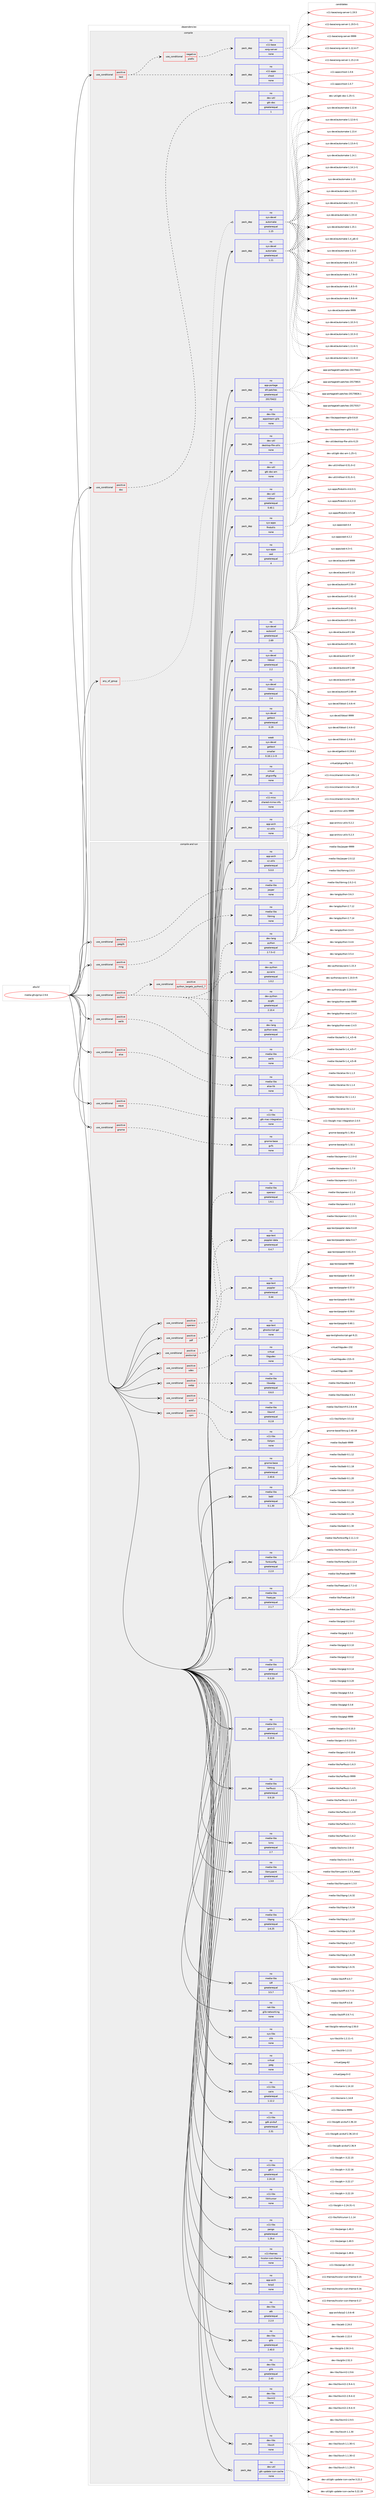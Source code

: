 digraph prolog {

# *************
# Graph options
# *************

newrank=true;
concentrate=true;
compound=true;
graph [rankdir=LR,fontname=Helvetica,fontsize=10,ranksep=1.5];#, ranksep=2.5, nodesep=0.2];
edge  [arrowhead=vee];
node  [fontname=Helvetica,fontsize=10];

# **********
# The ebuild
# **********

subgraph cluster_leftcol {
color=gray;
rank=same;
label=<<i>ebuild</i>>;
id [label="media-gfx/gimp-2.9.6", color=red, width=4, href="../media-gfx/gimp-2.9.6.svg"];
}

# ****************
# The dependencies
# ****************

subgraph cluster_midcol {
color=gray;
label=<<i>dependencies</i>>;
subgraph cluster_compile {
fillcolor="#eeeeee";
style=filled;
label=<<i>compile</i>>;
subgraph any5262 {
dependency353343 [label=<<TABLE BORDER="0" CELLBORDER="1" CELLSPACING="0" CELLPADDING="4"><TR><TD CELLPADDING="10">any_of_group</TD></TR></TABLE>>, shape=none, color=red];subgraph pack260542 {
dependency353344 [label=<<TABLE BORDER="0" CELLBORDER="1" CELLSPACING="0" CELLPADDING="4" WIDTH="220"><TR><TD ROWSPAN="6" CELLPADDING="30">pack_dep</TD></TR><TR><TD WIDTH="110">no</TD></TR><TR><TD>sys-devel</TD></TR><TR><TD>automake</TD></TR><TR><TD>greaterequal</TD></TR><TR><TD>1.15</TD></TR></TABLE>>, shape=none, color=blue];
}
dependency353343:e -> dependency353344:w [weight=20,style="dotted",arrowhead="oinv"];
}
id:e -> dependency353343:w [weight=20,style="solid",arrowhead="vee"];
subgraph cond87434 {
dependency353345 [label=<<TABLE BORDER="0" CELLBORDER="1" CELLSPACING="0" CELLPADDING="4"><TR><TD ROWSPAN="3" CELLPADDING="10">use_conditional</TD></TR><TR><TD>positive</TD></TR><TR><TD>doc</TD></TR></TABLE>>, shape=none, color=red];
subgraph pack260543 {
dependency353346 [label=<<TABLE BORDER="0" CELLBORDER="1" CELLSPACING="0" CELLPADDING="4" WIDTH="220"><TR><TD ROWSPAN="6" CELLPADDING="30">pack_dep</TD></TR><TR><TD WIDTH="110">no</TD></TR><TR><TD>dev-util</TD></TR><TR><TD>gtk-doc</TD></TR><TR><TD>greaterequal</TD></TR><TR><TD>1</TD></TR></TABLE>>, shape=none, color=blue];
}
dependency353345:e -> dependency353346:w [weight=20,style="dashed",arrowhead="vee"];
}
id:e -> dependency353345:w [weight=20,style="solid",arrowhead="vee"];
subgraph cond87435 {
dependency353347 [label=<<TABLE BORDER="0" CELLBORDER="1" CELLSPACING="0" CELLPADDING="4"><TR><TD ROWSPAN="3" CELLPADDING="10">use_conditional</TD></TR><TR><TD>positive</TD></TR><TR><TD>test</TD></TR></TABLE>>, shape=none, color=red];
subgraph cond87436 {
dependency353348 [label=<<TABLE BORDER="0" CELLBORDER="1" CELLSPACING="0" CELLPADDING="4"><TR><TD ROWSPAN="3" CELLPADDING="10">use_conditional</TD></TR><TR><TD>negative</TD></TR><TR><TD>prefix</TD></TR></TABLE>>, shape=none, color=red];
subgraph pack260544 {
dependency353349 [label=<<TABLE BORDER="0" CELLBORDER="1" CELLSPACING="0" CELLPADDING="4" WIDTH="220"><TR><TD ROWSPAN="6" CELLPADDING="30">pack_dep</TD></TR><TR><TD WIDTH="110">no</TD></TR><TR><TD>x11-base</TD></TR><TR><TD>xorg-server</TD></TR><TR><TD>none</TD></TR><TR><TD></TD></TR></TABLE>>, shape=none, color=blue];
}
dependency353348:e -> dependency353349:w [weight=20,style="dashed",arrowhead="vee"];
}
dependency353347:e -> dependency353348:w [weight=20,style="dashed",arrowhead="vee"];
subgraph pack260545 {
dependency353350 [label=<<TABLE BORDER="0" CELLBORDER="1" CELLSPACING="0" CELLPADDING="4" WIDTH="220"><TR><TD ROWSPAN="6" CELLPADDING="30">pack_dep</TD></TR><TR><TD WIDTH="110">no</TD></TR><TR><TD>x11-apps</TD></TR><TR><TD>xhost</TD></TR><TR><TD>none</TD></TR><TR><TD></TD></TR></TABLE>>, shape=none, color=blue];
}
dependency353347:e -> dependency353350:w [weight=20,style="dashed",arrowhead="vee"];
}
id:e -> dependency353347:w [weight=20,style="solid",arrowhead="vee"];
subgraph pack260546 {
dependency353351 [label=<<TABLE BORDER="0" CELLBORDER="1" CELLSPACING="0" CELLPADDING="4" WIDTH="220"><TR><TD ROWSPAN="6" CELLPADDING="30">pack_dep</TD></TR><TR><TD WIDTH="110">no</TD></TR><TR><TD>app-arch</TD></TR><TR><TD>xz-utils</TD></TR><TR><TD>none</TD></TR><TR><TD></TD></TR></TABLE>>, shape=none, color=blue];
}
id:e -> dependency353351:w [weight=20,style="solid",arrowhead="vee"];
subgraph pack260547 {
dependency353352 [label=<<TABLE BORDER="0" CELLBORDER="1" CELLSPACING="0" CELLPADDING="4" WIDTH="220"><TR><TD ROWSPAN="6" CELLPADDING="30">pack_dep</TD></TR><TR><TD WIDTH="110">no</TD></TR><TR><TD>app-portage</TD></TR><TR><TD>elt-patches</TD></TR><TR><TD>greaterequal</TD></TR><TR><TD>20170422</TD></TR></TABLE>>, shape=none, color=blue];
}
id:e -> dependency353352:w [weight=20,style="solid",arrowhead="vee"];
subgraph pack260548 {
dependency353353 [label=<<TABLE BORDER="0" CELLBORDER="1" CELLSPACING="0" CELLPADDING="4" WIDTH="220"><TR><TD ROWSPAN="6" CELLPADDING="30">pack_dep</TD></TR><TR><TD WIDTH="110">no</TD></TR><TR><TD>dev-libs</TD></TR><TR><TD>appstream-glib</TD></TR><TR><TD>none</TD></TR><TR><TD></TD></TR></TABLE>>, shape=none, color=blue];
}
id:e -> dependency353353:w [weight=20,style="solid",arrowhead="vee"];
subgraph pack260549 {
dependency353354 [label=<<TABLE BORDER="0" CELLBORDER="1" CELLSPACING="0" CELLPADDING="4" WIDTH="220"><TR><TD ROWSPAN="6" CELLPADDING="30">pack_dep</TD></TR><TR><TD WIDTH="110">no</TD></TR><TR><TD>dev-util</TD></TR><TR><TD>desktop-file-utils</TD></TR><TR><TD>none</TD></TR><TR><TD></TD></TR></TABLE>>, shape=none, color=blue];
}
id:e -> dependency353354:w [weight=20,style="solid",arrowhead="vee"];
subgraph pack260550 {
dependency353355 [label=<<TABLE BORDER="0" CELLBORDER="1" CELLSPACING="0" CELLPADDING="4" WIDTH="220"><TR><TD ROWSPAN="6" CELLPADDING="30">pack_dep</TD></TR><TR><TD WIDTH="110">no</TD></TR><TR><TD>dev-util</TD></TR><TR><TD>gtk-doc-am</TD></TR><TR><TD>none</TD></TR><TR><TD></TD></TR></TABLE>>, shape=none, color=blue];
}
id:e -> dependency353355:w [weight=20,style="solid",arrowhead="vee"];
subgraph pack260551 {
dependency353356 [label=<<TABLE BORDER="0" CELLBORDER="1" CELLSPACING="0" CELLPADDING="4" WIDTH="220"><TR><TD ROWSPAN="6" CELLPADDING="30">pack_dep</TD></TR><TR><TD WIDTH="110">no</TD></TR><TR><TD>dev-util</TD></TR><TR><TD>intltool</TD></TR><TR><TD>greaterequal</TD></TR><TR><TD>0.40.1</TD></TR></TABLE>>, shape=none, color=blue];
}
id:e -> dependency353356:w [weight=20,style="solid",arrowhead="vee"];
subgraph pack260552 {
dependency353357 [label=<<TABLE BORDER="0" CELLBORDER="1" CELLSPACING="0" CELLPADDING="4" WIDTH="220"><TR><TD ROWSPAN="6" CELLPADDING="30">pack_dep</TD></TR><TR><TD WIDTH="110">no</TD></TR><TR><TD>sys-apps</TD></TR><TR><TD>findutils</TD></TR><TR><TD>none</TD></TR><TR><TD></TD></TR></TABLE>>, shape=none, color=blue];
}
id:e -> dependency353357:w [weight=20,style="solid",arrowhead="vee"];
subgraph pack260553 {
dependency353358 [label=<<TABLE BORDER="0" CELLBORDER="1" CELLSPACING="0" CELLPADDING="4" WIDTH="220"><TR><TD ROWSPAN="6" CELLPADDING="30">pack_dep</TD></TR><TR><TD WIDTH="110">no</TD></TR><TR><TD>sys-apps</TD></TR><TR><TD>sed</TD></TR><TR><TD>greaterequal</TD></TR><TR><TD>4</TD></TR></TABLE>>, shape=none, color=blue];
}
id:e -> dependency353358:w [weight=20,style="solid",arrowhead="vee"];
subgraph pack260554 {
dependency353359 [label=<<TABLE BORDER="0" CELLBORDER="1" CELLSPACING="0" CELLPADDING="4" WIDTH="220"><TR><TD ROWSPAN="6" CELLPADDING="30">pack_dep</TD></TR><TR><TD WIDTH="110">no</TD></TR><TR><TD>sys-devel</TD></TR><TR><TD>autoconf</TD></TR><TR><TD>greaterequal</TD></TR><TR><TD>2.69</TD></TR></TABLE>>, shape=none, color=blue];
}
id:e -> dependency353359:w [weight=20,style="solid",arrowhead="vee"];
subgraph pack260555 {
dependency353360 [label=<<TABLE BORDER="0" CELLBORDER="1" CELLSPACING="0" CELLPADDING="4" WIDTH="220"><TR><TD ROWSPAN="6" CELLPADDING="30">pack_dep</TD></TR><TR><TD WIDTH="110">no</TD></TR><TR><TD>sys-devel</TD></TR><TR><TD>automake</TD></TR><TR><TD>greaterequal</TD></TR><TR><TD>1.11</TD></TR></TABLE>>, shape=none, color=blue];
}
id:e -> dependency353360:w [weight=20,style="solid",arrowhead="vee"];
subgraph pack260556 {
dependency353361 [label=<<TABLE BORDER="0" CELLBORDER="1" CELLSPACING="0" CELLPADDING="4" WIDTH="220"><TR><TD ROWSPAN="6" CELLPADDING="30">pack_dep</TD></TR><TR><TD WIDTH="110">no</TD></TR><TR><TD>sys-devel</TD></TR><TR><TD>gettext</TD></TR><TR><TD>greaterequal</TD></TR><TR><TD>0.19</TD></TR></TABLE>>, shape=none, color=blue];
}
id:e -> dependency353361:w [weight=20,style="solid",arrowhead="vee"];
subgraph pack260557 {
dependency353362 [label=<<TABLE BORDER="0" CELLBORDER="1" CELLSPACING="0" CELLPADDING="4" WIDTH="220"><TR><TD ROWSPAN="6" CELLPADDING="30">pack_dep</TD></TR><TR><TD WIDTH="110">no</TD></TR><TR><TD>sys-devel</TD></TR><TR><TD>libtool</TD></TR><TR><TD>greaterequal</TD></TR><TR><TD>2.2</TD></TR></TABLE>>, shape=none, color=blue];
}
id:e -> dependency353362:w [weight=20,style="solid",arrowhead="vee"];
subgraph pack260558 {
dependency353363 [label=<<TABLE BORDER="0" CELLBORDER="1" CELLSPACING="0" CELLPADDING="4" WIDTH="220"><TR><TD ROWSPAN="6" CELLPADDING="30">pack_dep</TD></TR><TR><TD WIDTH="110">no</TD></TR><TR><TD>sys-devel</TD></TR><TR><TD>libtool</TD></TR><TR><TD>greaterequal</TD></TR><TR><TD>2.4</TD></TR></TABLE>>, shape=none, color=blue];
}
id:e -> dependency353363:w [weight=20,style="solid",arrowhead="vee"];
subgraph pack260559 {
dependency353364 [label=<<TABLE BORDER="0" CELLBORDER="1" CELLSPACING="0" CELLPADDING="4" WIDTH="220"><TR><TD ROWSPAN="6" CELLPADDING="30">pack_dep</TD></TR><TR><TD WIDTH="110">no</TD></TR><TR><TD>virtual</TD></TR><TR><TD>pkgconfig</TD></TR><TR><TD>none</TD></TR><TR><TD></TD></TR></TABLE>>, shape=none, color=blue];
}
id:e -> dependency353364:w [weight=20,style="solid",arrowhead="vee"];
subgraph pack260560 {
dependency353365 [label=<<TABLE BORDER="0" CELLBORDER="1" CELLSPACING="0" CELLPADDING="4" WIDTH="220"><TR><TD ROWSPAN="6" CELLPADDING="30">pack_dep</TD></TR><TR><TD WIDTH="110">no</TD></TR><TR><TD>x11-misc</TD></TR><TR><TD>shared-mime-info</TD></TR><TR><TD>none</TD></TR><TR><TD></TD></TR></TABLE>>, shape=none, color=blue];
}
id:e -> dependency353365:w [weight=20,style="solid",arrowhead="vee"];
subgraph pack260561 {
dependency353366 [label=<<TABLE BORDER="0" CELLBORDER="1" CELLSPACING="0" CELLPADDING="4" WIDTH="220"><TR><TD ROWSPAN="6" CELLPADDING="30">pack_dep</TD></TR><TR><TD WIDTH="110">weak</TD></TR><TR><TD>sys-devel</TD></TR><TR><TD>gettext</TD></TR><TR><TD>smaller</TD></TR><TR><TD>0.18.1.1-r3</TD></TR></TABLE>>, shape=none, color=blue];
}
id:e -> dependency353366:w [weight=20,style="solid",arrowhead="vee"];
}
subgraph cluster_compileandrun {
fillcolor="#eeeeee";
style=filled;
label=<<i>compile and run</i>>;
subgraph cond87437 {
dependency353367 [label=<<TABLE BORDER="0" CELLBORDER="1" CELLSPACING="0" CELLPADDING="4"><TR><TD ROWSPAN="3" CELLPADDING="10">use_conditional</TD></TR><TR><TD>positive</TD></TR><TR><TD>aalib</TD></TR></TABLE>>, shape=none, color=red];
subgraph pack260562 {
dependency353368 [label=<<TABLE BORDER="0" CELLBORDER="1" CELLSPACING="0" CELLPADDING="4" WIDTH="220"><TR><TD ROWSPAN="6" CELLPADDING="30">pack_dep</TD></TR><TR><TD WIDTH="110">no</TD></TR><TR><TD>media-libs</TD></TR><TR><TD>aalib</TD></TR><TR><TD>none</TD></TR><TR><TD></TD></TR></TABLE>>, shape=none, color=blue];
}
dependency353367:e -> dependency353368:w [weight=20,style="dashed",arrowhead="vee"];
}
id:e -> dependency353367:w [weight=20,style="solid",arrowhead="odotvee"];
subgraph cond87438 {
dependency353369 [label=<<TABLE BORDER="0" CELLBORDER="1" CELLSPACING="0" CELLPADDING="4"><TR><TD ROWSPAN="3" CELLPADDING="10">use_conditional</TD></TR><TR><TD>positive</TD></TR><TR><TD>alsa</TD></TR></TABLE>>, shape=none, color=red];
subgraph pack260563 {
dependency353370 [label=<<TABLE BORDER="0" CELLBORDER="1" CELLSPACING="0" CELLPADDING="4" WIDTH="220"><TR><TD ROWSPAN="6" CELLPADDING="30">pack_dep</TD></TR><TR><TD WIDTH="110">no</TD></TR><TR><TD>media-libs</TD></TR><TR><TD>alsa-lib</TD></TR><TR><TD>none</TD></TR><TR><TD></TD></TR></TABLE>>, shape=none, color=blue];
}
dependency353369:e -> dependency353370:w [weight=20,style="dashed",arrowhead="vee"];
}
id:e -> dependency353369:w [weight=20,style="solid",arrowhead="odotvee"];
subgraph cond87439 {
dependency353371 [label=<<TABLE BORDER="0" CELLBORDER="1" CELLSPACING="0" CELLPADDING="4"><TR><TD ROWSPAN="3" CELLPADDING="10">use_conditional</TD></TR><TR><TD>positive</TD></TR><TR><TD>aqua</TD></TR></TABLE>>, shape=none, color=red];
subgraph pack260564 {
dependency353372 [label=<<TABLE BORDER="0" CELLBORDER="1" CELLSPACING="0" CELLPADDING="4" WIDTH="220"><TR><TD ROWSPAN="6" CELLPADDING="30">pack_dep</TD></TR><TR><TD WIDTH="110">no</TD></TR><TR><TD>x11-libs</TD></TR><TR><TD>gtk-mac-integration</TD></TR><TR><TD>none</TD></TR><TR><TD></TD></TR></TABLE>>, shape=none, color=blue];
}
dependency353371:e -> dependency353372:w [weight=20,style="dashed",arrowhead="vee"];
}
id:e -> dependency353371:w [weight=20,style="solid",arrowhead="odotvee"];
subgraph cond87440 {
dependency353373 [label=<<TABLE BORDER="0" CELLBORDER="1" CELLSPACING="0" CELLPADDING="4"><TR><TD ROWSPAN="3" CELLPADDING="10">use_conditional</TD></TR><TR><TD>positive</TD></TR><TR><TD>gnome</TD></TR></TABLE>>, shape=none, color=red];
subgraph pack260565 {
dependency353374 [label=<<TABLE BORDER="0" CELLBORDER="1" CELLSPACING="0" CELLPADDING="4" WIDTH="220"><TR><TD ROWSPAN="6" CELLPADDING="30">pack_dep</TD></TR><TR><TD WIDTH="110">no</TD></TR><TR><TD>gnome-base</TD></TR><TR><TD>gvfs</TD></TR><TR><TD>none</TD></TR><TR><TD></TD></TR></TABLE>>, shape=none, color=blue];
}
dependency353373:e -> dependency353374:w [weight=20,style="dashed",arrowhead="vee"];
}
id:e -> dependency353373:w [weight=20,style="solid",arrowhead="odotvee"];
subgraph cond87441 {
dependency353375 [label=<<TABLE BORDER="0" CELLBORDER="1" CELLSPACING="0" CELLPADDING="4"><TR><TD ROWSPAN="3" CELLPADDING="10">use_conditional</TD></TR><TR><TD>positive</TD></TR><TR><TD>jpeg2k</TD></TR></TABLE>>, shape=none, color=red];
subgraph pack260566 {
dependency353376 [label=<<TABLE BORDER="0" CELLBORDER="1" CELLSPACING="0" CELLPADDING="4" WIDTH="220"><TR><TD ROWSPAN="6" CELLPADDING="30">pack_dep</TD></TR><TR><TD WIDTH="110">no</TD></TR><TR><TD>media-libs</TD></TR><TR><TD>jasper</TD></TR><TR><TD>none</TD></TR><TR><TD></TD></TR></TABLE>>, shape=none, color=blue];
}
dependency353375:e -> dependency353376:w [weight=20,style="dashed",arrowhead="vee"];
}
id:e -> dependency353375:w [weight=20,style="solid",arrowhead="odotvee"];
subgraph cond87442 {
dependency353377 [label=<<TABLE BORDER="0" CELLBORDER="1" CELLSPACING="0" CELLPADDING="4"><TR><TD ROWSPAN="3" CELLPADDING="10">use_conditional</TD></TR><TR><TD>positive</TD></TR><TR><TD>mng</TD></TR></TABLE>>, shape=none, color=red];
subgraph pack260567 {
dependency353378 [label=<<TABLE BORDER="0" CELLBORDER="1" CELLSPACING="0" CELLPADDING="4" WIDTH="220"><TR><TD ROWSPAN="6" CELLPADDING="30">pack_dep</TD></TR><TR><TD WIDTH="110">no</TD></TR><TR><TD>media-libs</TD></TR><TR><TD>libmng</TD></TR><TR><TD>none</TD></TR><TR><TD></TD></TR></TABLE>>, shape=none, color=blue];
}
dependency353377:e -> dependency353378:w [weight=20,style="dashed",arrowhead="vee"];
}
id:e -> dependency353377:w [weight=20,style="solid",arrowhead="odotvee"];
subgraph cond87443 {
dependency353379 [label=<<TABLE BORDER="0" CELLBORDER="1" CELLSPACING="0" CELLPADDING="4"><TR><TD ROWSPAN="3" CELLPADDING="10">use_conditional</TD></TR><TR><TD>positive</TD></TR><TR><TD>openexr</TD></TR></TABLE>>, shape=none, color=red];
subgraph pack260568 {
dependency353380 [label=<<TABLE BORDER="0" CELLBORDER="1" CELLSPACING="0" CELLPADDING="4" WIDTH="220"><TR><TD ROWSPAN="6" CELLPADDING="30">pack_dep</TD></TR><TR><TD WIDTH="110">no</TD></TR><TR><TD>media-libs</TD></TR><TR><TD>openexr</TD></TR><TR><TD>greaterequal</TD></TR><TR><TD>1.6.1</TD></TR></TABLE>>, shape=none, color=blue];
}
dependency353379:e -> dependency353380:w [weight=20,style="dashed",arrowhead="vee"];
}
id:e -> dependency353379:w [weight=20,style="solid",arrowhead="odotvee"];
subgraph cond87444 {
dependency353381 [label=<<TABLE BORDER="0" CELLBORDER="1" CELLSPACING="0" CELLPADDING="4"><TR><TD ROWSPAN="3" CELLPADDING="10">use_conditional</TD></TR><TR><TD>positive</TD></TR><TR><TD>pdf</TD></TR></TABLE>>, shape=none, color=red];
subgraph pack260569 {
dependency353382 [label=<<TABLE BORDER="0" CELLBORDER="1" CELLSPACING="0" CELLPADDING="4" WIDTH="220"><TR><TD ROWSPAN="6" CELLPADDING="30">pack_dep</TD></TR><TR><TD WIDTH="110">no</TD></TR><TR><TD>app-text</TD></TR><TR><TD>poppler</TD></TR><TR><TD>greaterequal</TD></TR><TR><TD>0.44</TD></TR></TABLE>>, shape=none, color=blue];
}
dependency353381:e -> dependency353382:w [weight=20,style="dashed",arrowhead="vee"];
subgraph pack260570 {
dependency353383 [label=<<TABLE BORDER="0" CELLBORDER="1" CELLSPACING="0" CELLPADDING="4" WIDTH="220"><TR><TD ROWSPAN="6" CELLPADDING="30">pack_dep</TD></TR><TR><TD WIDTH="110">no</TD></TR><TR><TD>app-text</TD></TR><TR><TD>poppler-data</TD></TR><TR><TD>greaterequal</TD></TR><TR><TD>0.4.7</TD></TR></TABLE>>, shape=none, color=blue];
}
dependency353381:e -> dependency353383:w [weight=20,style="dashed",arrowhead="vee"];
}
id:e -> dependency353381:w [weight=20,style="solid",arrowhead="odotvee"];
subgraph cond87445 {
dependency353384 [label=<<TABLE BORDER="0" CELLBORDER="1" CELLSPACING="0" CELLPADDING="4"><TR><TD ROWSPAN="3" CELLPADDING="10">use_conditional</TD></TR><TR><TD>positive</TD></TR><TR><TD>postscript</TD></TR></TABLE>>, shape=none, color=red];
subgraph pack260571 {
dependency353385 [label=<<TABLE BORDER="0" CELLBORDER="1" CELLSPACING="0" CELLPADDING="4" WIDTH="220"><TR><TD ROWSPAN="6" CELLPADDING="30">pack_dep</TD></TR><TR><TD WIDTH="110">no</TD></TR><TR><TD>app-text</TD></TR><TR><TD>ghostscript-gpl</TD></TR><TR><TD>none</TD></TR><TR><TD></TD></TR></TABLE>>, shape=none, color=blue];
}
dependency353384:e -> dependency353385:w [weight=20,style="dashed",arrowhead="vee"];
}
id:e -> dependency353384:w [weight=20,style="solid",arrowhead="odotvee"];
subgraph cond87446 {
dependency353386 [label=<<TABLE BORDER="0" CELLBORDER="1" CELLSPACING="0" CELLPADDING="4"><TR><TD ROWSPAN="3" CELLPADDING="10">use_conditional</TD></TR><TR><TD>positive</TD></TR><TR><TD>python</TD></TR></TABLE>>, shape=none, color=red];
subgraph cond87447 {
dependency353387 [label=<<TABLE BORDER="0" CELLBORDER="1" CELLSPACING="0" CELLPADDING="4"><TR><TD ROWSPAN="3" CELLPADDING="10">use_conditional</TD></TR><TR><TD>positive</TD></TR><TR><TD>python_targets_python2_7</TD></TR></TABLE>>, shape=none, color=red];
subgraph pack260572 {
dependency353388 [label=<<TABLE BORDER="0" CELLBORDER="1" CELLSPACING="0" CELLPADDING="4" WIDTH="220"><TR><TD ROWSPAN="6" CELLPADDING="30">pack_dep</TD></TR><TR><TD WIDTH="110">no</TD></TR><TR><TD>dev-lang</TD></TR><TR><TD>python</TD></TR><TR><TD>greaterequal</TD></TR><TR><TD>2.7.5-r2</TD></TR></TABLE>>, shape=none, color=blue];
}
dependency353387:e -> dependency353388:w [weight=20,style="dashed",arrowhead="vee"];
}
dependency353386:e -> dependency353387:w [weight=20,style="dashed",arrowhead="vee"];
subgraph pack260573 {
dependency353389 [label=<<TABLE BORDER="0" CELLBORDER="1" CELLSPACING="0" CELLPADDING="4" WIDTH="220"><TR><TD ROWSPAN="6" CELLPADDING="30">pack_dep</TD></TR><TR><TD WIDTH="110">no</TD></TR><TR><TD>dev-lang</TD></TR><TR><TD>python-exec</TD></TR><TR><TD>greaterequal</TD></TR><TR><TD>2</TD></TR></TABLE>>, shape=none, color=blue];
}
dependency353386:e -> dependency353389:w [weight=20,style="dashed",arrowhead="vee"];
subgraph pack260574 {
dependency353390 [label=<<TABLE BORDER="0" CELLBORDER="1" CELLSPACING="0" CELLPADDING="4" WIDTH="220"><TR><TD ROWSPAN="6" CELLPADDING="30">pack_dep</TD></TR><TR><TD WIDTH="110">no</TD></TR><TR><TD>dev-python</TD></TR><TR><TD>pygtk</TD></TR><TR><TD>greaterequal</TD></TR><TR><TD>2.10.4</TD></TR></TABLE>>, shape=none, color=blue];
}
dependency353386:e -> dependency353390:w [weight=20,style="dashed",arrowhead="vee"];
subgraph pack260575 {
dependency353391 [label=<<TABLE BORDER="0" CELLBORDER="1" CELLSPACING="0" CELLPADDING="4" WIDTH="220"><TR><TD ROWSPAN="6" CELLPADDING="30">pack_dep</TD></TR><TR><TD WIDTH="110">no</TD></TR><TR><TD>dev-python</TD></TR><TR><TD>pycairo</TD></TR><TR><TD>greaterequal</TD></TR><TR><TD>1.0.2</TD></TR></TABLE>>, shape=none, color=blue];
}
dependency353386:e -> dependency353391:w [weight=20,style="dashed",arrowhead="vee"];
}
id:e -> dependency353386:w [weight=20,style="solid",arrowhead="odotvee"];
subgraph cond87448 {
dependency353392 [label=<<TABLE BORDER="0" CELLBORDER="1" CELLSPACING="0" CELLPADDING="4"><TR><TD ROWSPAN="3" CELLPADDING="10">use_conditional</TD></TR><TR><TD>positive</TD></TR><TR><TD>udev</TD></TR></TABLE>>, shape=none, color=red];
subgraph pack260576 {
dependency353393 [label=<<TABLE BORDER="0" CELLBORDER="1" CELLSPACING="0" CELLPADDING="4" WIDTH="220"><TR><TD ROWSPAN="6" CELLPADDING="30">pack_dep</TD></TR><TR><TD WIDTH="110">no</TD></TR><TR><TD>virtual</TD></TR><TR><TD>libgudev</TD></TR><TR><TD>none</TD></TR><TR><TD></TD></TR></TABLE>>, shape=none, color=blue];
}
dependency353392:e -> dependency353393:w [weight=20,style="dashed",arrowhead="vee"];
}
id:e -> dependency353392:w [weight=20,style="solid",arrowhead="odotvee"];
subgraph cond87449 {
dependency353394 [label=<<TABLE BORDER="0" CELLBORDER="1" CELLSPACING="0" CELLPADDING="4"><TR><TD ROWSPAN="3" CELLPADDING="10">use_conditional</TD></TR><TR><TD>positive</TD></TR><TR><TD>webp</TD></TR></TABLE>>, shape=none, color=red];
subgraph pack260577 {
dependency353395 [label=<<TABLE BORDER="0" CELLBORDER="1" CELLSPACING="0" CELLPADDING="4" WIDTH="220"><TR><TD ROWSPAN="6" CELLPADDING="30">pack_dep</TD></TR><TR><TD WIDTH="110">no</TD></TR><TR><TD>media-libs</TD></TR><TR><TD>libwebp</TD></TR><TR><TD>greaterequal</TD></TR><TR><TD>0.6.0</TD></TR></TABLE>>, shape=none, color=blue];
}
dependency353394:e -> dependency353395:w [weight=20,style="dashed",arrowhead="vee"];
}
id:e -> dependency353394:w [weight=20,style="solid",arrowhead="odotvee"];
subgraph cond87450 {
dependency353396 [label=<<TABLE BORDER="0" CELLBORDER="1" CELLSPACING="0" CELLPADDING="4"><TR><TD ROWSPAN="3" CELLPADDING="10">use_conditional</TD></TR><TR><TD>positive</TD></TR><TR><TD>wmf</TD></TR></TABLE>>, shape=none, color=red];
subgraph pack260578 {
dependency353397 [label=<<TABLE BORDER="0" CELLBORDER="1" CELLSPACING="0" CELLPADDING="4" WIDTH="220"><TR><TD ROWSPAN="6" CELLPADDING="30">pack_dep</TD></TR><TR><TD WIDTH="110">no</TD></TR><TR><TD>media-libs</TD></TR><TR><TD>libwmf</TD></TR><TR><TD>greaterequal</TD></TR><TR><TD>0.2.8</TD></TR></TABLE>>, shape=none, color=blue];
}
dependency353396:e -> dependency353397:w [weight=20,style="dashed",arrowhead="vee"];
}
id:e -> dependency353396:w [weight=20,style="solid",arrowhead="odotvee"];
subgraph cond87451 {
dependency353398 [label=<<TABLE BORDER="0" CELLBORDER="1" CELLSPACING="0" CELLPADDING="4"><TR><TD ROWSPAN="3" CELLPADDING="10">use_conditional</TD></TR><TR><TD>positive</TD></TR><TR><TD>xpm</TD></TR></TABLE>>, shape=none, color=red];
subgraph pack260579 {
dependency353399 [label=<<TABLE BORDER="0" CELLBORDER="1" CELLSPACING="0" CELLPADDING="4" WIDTH="220"><TR><TD ROWSPAN="6" CELLPADDING="30">pack_dep</TD></TR><TR><TD WIDTH="110">no</TD></TR><TR><TD>x11-libs</TD></TR><TR><TD>libXpm</TD></TR><TR><TD>none</TD></TR><TR><TD></TD></TR></TABLE>>, shape=none, color=blue];
}
dependency353398:e -> dependency353399:w [weight=20,style="dashed",arrowhead="vee"];
}
id:e -> dependency353398:w [weight=20,style="solid",arrowhead="odotvee"];
subgraph pack260580 {
dependency353400 [label=<<TABLE BORDER="0" CELLBORDER="1" CELLSPACING="0" CELLPADDING="4" WIDTH="220"><TR><TD ROWSPAN="6" CELLPADDING="30">pack_dep</TD></TR><TR><TD WIDTH="110">no</TD></TR><TR><TD>app-arch</TD></TR><TR><TD>bzip2</TD></TR><TR><TD>none</TD></TR><TR><TD></TD></TR></TABLE>>, shape=none, color=blue];
}
id:e -> dependency353400:w [weight=20,style="solid",arrowhead="odotvee"];
subgraph pack260581 {
dependency353401 [label=<<TABLE BORDER="0" CELLBORDER="1" CELLSPACING="0" CELLPADDING="4" WIDTH="220"><TR><TD ROWSPAN="6" CELLPADDING="30">pack_dep</TD></TR><TR><TD WIDTH="110">no</TD></TR><TR><TD>app-arch</TD></TR><TR><TD>xz-utils</TD></TR><TR><TD>greaterequal</TD></TR><TR><TD>5.0.0</TD></TR></TABLE>>, shape=none, color=blue];
}
id:e -> dependency353401:w [weight=20,style="solid",arrowhead="odotvee"];
subgraph pack260582 {
dependency353402 [label=<<TABLE BORDER="0" CELLBORDER="1" CELLSPACING="0" CELLPADDING="4" WIDTH="220"><TR><TD ROWSPAN="6" CELLPADDING="30">pack_dep</TD></TR><TR><TD WIDTH="110">no</TD></TR><TR><TD>dev-libs</TD></TR><TR><TD>atk</TD></TR><TR><TD>greaterequal</TD></TR><TR><TD>2.2.0</TD></TR></TABLE>>, shape=none, color=blue];
}
id:e -> dependency353402:w [weight=20,style="solid",arrowhead="odotvee"];
subgraph pack260583 {
dependency353403 [label=<<TABLE BORDER="0" CELLBORDER="1" CELLSPACING="0" CELLPADDING="4" WIDTH="220"><TR><TD ROWSPAN="6" CELLPADDING="30">pack_dep</TD></TR><TR><TD WIDTH="110">no</TD></TR><TR><TD>dev-libs</TD></TR><TR><TD>glib</TD></TR><TR><TD>greaterequal</TD></TR><TR><TD>2.40.0</TD></TR></TABLE>>, shape=none, color=blue];
}
id:e -> dependency353403:w [weight=20,style="solid",arrowhead="odotvee"];
subgraph pack260584 {
dependency353404 [label=<<TABLE BORDER="0" CELLBORDER="1" CELLSPACING="0" CELLPADDING="4" WIDTH="220"><TR><TD ROWSPAN="6" CELLPADDING="30">pack_dep</TD></TR><TR><TD WIDTH="110">no</TD></TR><TR><TD>dev-libs</TD></TR><TR><TD>glib</TD></TR><TR><TD>greaterequal</TD></TR><TR><TD>2.43</TD></TR></TABLE>>, shape=none, color=blue];
}
id:e -> dependency353404:w [weight=20,style="solid",arrowhead="odotvee"];
subgraph pack260585 {
dependency353405 [label=<<TABLE BORDER="0" CELLBORDER="1" CELLSPACING="0" CELLPADDING="4" WIDTH="220"><TR><TD ROWSPAN="6" CELLPADDING="30">pack_dep</TD></TR><TR><TD WIDTH="110">no</TD></TR><TR><TD>dev-libs</TD></TR><TR><TD>libxml2</TD></TR><TR><TD>none</TD></TR><TR><TD></TD></TR></TABLE>>, shape=none, color=blue];
}
id:e -> dependency353405:w [weight=20,style="solid",arrowhead="odotvee"];
subgraph pack260586 {
dependency353406 [label=<<TABLE BORDER="0" CELLBORDER="1" CELLSPACING="0" CELLPADDING="4" WIDTH="220"><TR><TD ROWSPAN="6" CELLPADDING="30">pack_dep</TD></TR><TR><TD WIDTH="110">no</TD></TR><TR><TD>dev-libs</TD></TR><TR><TD>libxslt</TD></TR><TR><TD>none</TD></TR><TR><TD></TD></TR></TABLE>>, shape=none, color=blue];
}
id:e -> dependency353406:w [weight=20,style="solid",arrowhead="odotvee"];
subgraph pack260587 {
dependency353407 [label=<<TABLE BORDER="0" CELLBORDER="1" CELLSPACING="0" CELLPADDING="4" WIDTH="220"><TR><TD ROWSPAN="6" CELLPADDING="30">pack_dep</TD></TR><TR><TD WIDTH="110">no</TD></TR><TR><TD>dev-util</TD></TR><TR><TD>gtk-update-icon-cache</TD></TR><TR><TD>none</TD></TR><TR><TD></TD></TR></TABLE>>, shape=none, color=blue];
}
id:e -> dependency353407:w [weight=20,style="solid",arrowhead="odotvee"];
subgraph pack260588 {
dependency353408 [label=<<TABLE BORDER="0" CELLBORDER="1" CELLSPACING="0" CELLPADDING="4" WIDTH="220"><TR><TD ROWSPAN="6" CELLPADDING="30">pack_dep</TD></TR><TR><TD WIDTH="110">no</TD></TR><TR><TD>gnome-base</TD></TR><TR><TD>librsvg</TD></TR><TR><TD>greaterequal</TD></TR><TR><TD>2.40.6</TD></TR></TABLE>>, shape=none, color=blue];
}
id:e -> dependency353408:w [weight=20,style="solid",arrowhead="odotvee"];
subgraph pack260589 {
dependency353409 [label=<<TABLE BORDER="0" CELLBORDER="1" CELLSPACING="0" CELLPADDING="4" WIDTH="220"><TR><TD ROWSPAN="6" CELLPADDING="30">pack_dep</TD></TR><TR><TD WIDTH="110">no</TD></TR><TR><TD>media-libs</TD></TR><TR><TD>babl</TD></TR><TR><TD>greaterequal</TD></TR><TR><TD>0.1.30</TD></TR></TABLE>>, shape=none, color=blue];
}
id:e -> dependency353409:w [weight=20,style="solid",arrowhead="odotvee"];
subgraph pack260590 {
dependency353410 [label=<<TABLE BORDER="0" CELLBORDER="1" CELLSPACING="0" CELLPADDING="4" WIDTH="220"><TR><TD ROWSPAN="6" CELLPADDING="30">pack_dep</TD></TR><TR><TD WIDTH="110">no</TD></TR><TR><TD>media-libs</TD></TR><TR><TD>fontconfig</TD></TR><TR><TD>greaterequal</TD></TR><TR><TD>2.2.0</TD></TR></TABLE>>, shape=none, color=blue];
}
id:e -> dependency353410:w [weight=20,style="solid",arrowhead="odotvee"];
subgraph pack260591 {
dependency353411 [label=<<TABLE BORDER="0" CELLBORDER="1" CELLSPACING="0" CELLPADDING="4" WIDTH="220"><TR><TD ROWSPAN="6" CELLPADDING="30">pack_dep</TD></TR><TR><TD WIDTH="110">no</TD></TR><TR><TD>media-libs</TD></TR><TR><TD>freetype</TD></TR><TR><TD>greaterequal</TD></TR><TR><TD>2.1.7</TD></TR></TABLE>>, shape=none, color=blue];
}
id:e -> dependency353411:w [weight=20,style="solid",arrowhead="odotvee"];
subgraph pack260592 {
dependency353412 [label=<<TABLE BORDER="0" CELLBORDER="1" CELLSPACING="0" CELLPADDING="4" WIDTH="220"><TR><TD ROWSPAN="6" CELLPADDING="30">pack_dep</TD></TR><TR><TD WIDTH="110">no</TD></TR><TR><TD>media-libs</TD></TR><TR><TD>gegl</TD></TR><TR><TD>greaterequal</TD></TR><TR><TD>0.3.20</TD></TR></TABLE>>, shape=none, color=blue];
}
id:e -> dependency353412:w [weight=20,style="solid",arrowhead="odotvee"];
subgraph pack260593 {
dependency353413 [label=<<TABLE BORDER="0" CELLBORDER="1" CELLSPACING="0" CELLPADDING="4" WIDTH="220"><TR><TD ROWSPAN="6" CELLPADDING="30">pack_dep</TD></TR><TR><TD WIDTH="110">no</TD></TR><TR><TD>media-libs</TD></TR><TR><TD>gexiv2</TD></TR><TR><TD>greaterequal</TD></TR><TR><TD>0.10.6</TD></TR></TABLE>>, shape=none, color=blue];
}
id:e -> dependency353413:w [weight=20,style="solid",arrowhead="odotvee"];
subgraph pack260594 {
dependency353414 [label=<<TABLE BORDER="0" CELLBORDER="1" CELLSPACING="0" CELLPADDING="4" WIDTH="220"><TR><TD ROWSPAN="6" CELLPADDING="30">pack_dep</TD></TR><TR><TD WIDTH="110">no</TD></TR><TR><TD>media-libs</TD></TR><TR><TD>harfbuzz</TD></TR><TR><TD>greaterequal</TD></TR><TR><TD>0.9.19</TD></TR></TABLE>>, shape=none, color=blue];
}
id:e -> dependency353414:w [weight=20,style="solid",arrowhead="odotvee"];
subgraph pack260595 {
dependency353415 [label=<<TABLE BORDER="0" CELLBORDER="1" CELLSPACING="0" CELLPADDING="4" WIDTH="220"><TR><TD ROWSPAN="6" CELLPADDING="30">pack_dep</TD></TR><TR><TD WIDTH="110">no</TD></TR><TR><TD>media-libs</TD></TR><TR><TD>lcms</TD></TR><TR><TD>greaterequal</TD></TR><TR><TD>2.7</TD></TR></TABLE>>, shape=none, color=blue];
}
id:e -> dependency353415:w [weight=20,style="solid",arrowhead="odotvee"];
subgraph pack260596 {
dependency353416 [label=<<TABLE BORDER="0" CELLBORDER="1" CELLSPACING="0" CELLPADDING="4" WIDTH="220"><TR><TD ROWSPAN="6" CELLPADDING="30">pack_dep</TD></TR><TR><TD WIDTH="110">no</TD></TR><TR><TD>media-libs</TD></TR><TR><TD>libmypaint</TD></TR><TR><TD>greaterequal</TD></TR><TR><TD>1.3.0</TD></TR></TABLE>>, shape=none, color=blue];
}
id:e -> dependency353416:w [weight=20,style="solid",arrowhead="odotvee"];
subgraph pack260597 {
dependency353417 [label=<<TABLE BORDER="0" CELLBORDER="1" CELLSPACING="0" CELLPADDING="4" WIDTH="220"><TR><TD ROWSPAN="6" CELLPADDING="30">pack_dep</TD></TR><TR><TD WIDTH="110">no</TD></TR><TR><TD>media-libs</TD></TR><TR><TD>libpng</TD></TR><TR><TD>greaterequal</TD></TR><TR><TD>1.6.25</TD></TR></TABLE>>, shape=none, color=blue];
}
id:e -> dependency353417:w [weight=20,style="solid",arrowhead="odotvee"];
subgraph pack260598 {
dependency353418 [label=<<TABLE BORDER="0" CELLBORDER="1" CELLSPACING="0" CELLPADDING="4" WIDTH="220"><TR><TD ROWSPAN="6" CELLPADDING="30">pack_dep</TD></TR><TR><TD WIDTH="110">no</TD></TR><TR><TD>media-libs</TD></TR><TR><TD>tiff</TD></TR><TR><TD>greaterequal</TD></TR><TR><TD>3.5.7</TD></TR></TABLE>>, shape=none, color=blue];
}
id:e -> dependency353418:w [weight=20,style="solid",arrowhead="odotvee"];
subgraph pack260599 {
dependency353419 [label=<<TABLE BORDER="0" CELLBORDER="1" CELLSPACING="0" CELLPADDING="4" WIDTH="220"><TR><TD ROWSPAN="6" CELLPADDING="30">pack_dep</TD></TR><TR><TD WIDTH="110">no</TD></TR><TR><TD>net-libs</TD></TR><TR><TD>glib-networking</TD></TR><TR><TD>none</TD></TR><TR><TD></TD></TR></TABLE>>, shape=none, color=blue];
}
id:e -> dependency353419:w [weight=20,style="solid",arrowhead="odotvee"];
subgraph pack260600 {
dependency353420 [label=<<TABLE BORDER="0" CELLBORDER="1" CELLSPACING="0" CELLPADDING="4" WIDTH="220"><TR><TD ROWSPAN="6" CELLPADDING="30">pack_dep</TD></TR><TR><TD WIDTH="110">no</TD></TR><TR><TD>sys-libs</TD></TR><TR><TD>zlib</TD></TR><TR><TD>none</TD></TR><TR><TD></TD></TR></TABLE>>, shape=none, color=blue];
}
id:e -> dependency353420:w [weight=20,style="solid",arrowhead="odotvee"];
subgraph pack260601 {
dependency353421 [label=<<TABLE BORDER="0" CELLBORDER="1" CELLSPACING="0" CELLPADDING="4" WIDTH="220"><TR><TD ROWSPAN="6" CELLPADDING="30">pack_dep</TD></TR><TR><TD WIDTH="110">no</TD></TR><TR><TD>virtual</TD></TR><TR><TD>jpeg</TD></TR><TR><TD>none</TD></TR><TR><TD></TD></TR></TABLE>>, shape=none, color=blue];
}
id:e -> dependency353421:w [weight=20,style="solid",arrowhead="odotvee"];
subgraph pack260602 {
dependency353422 [label=<<TABLE BORDER="0" CELLBORDER="1" CELLSPACING="0" CELLPADDING="4" WIDTH="220"><TR><TD ROWSPAN="6" CELLPADDING="30">pack_dep</TD></TR><TR><TD WIDTH="110">no</TD></TR><TR><TD>x11-libs</TD></TR><TR><TD>cairo</TD></TR><TR><TD>greaterequal</TD></TR><TR><TD>1.12.2</TD></TR></TABLE>>, shape=none, color=blue];
}
id:e -> dependency353422:w [weight=20,style="solid",arrowhead="odotvee"];
subgraph pack260603 {
dependency353423 [label=<<TABLE BORDER="0" CELLBORDER="1" CELLSPACING="0" CELLPADDING="4" WIDTH="220"><TR><TD ROWSPAN="6" CELLPADDING="30">pack_dep</TD></TR><TR><TD WIDTH="110">no</TD></TR><TR><TD>x11-libs</TD></TR><TR><TD>gdk-pixbuf</TD></TR><TR><TD>greaterequal</TD></TR><TR><TD>2.31</TD></TR></TABLE>>, shape=none, color=blue];
}
id:e -> dependency353423:w [weight=20,style="solid",arrowhead="odotvee"];
subgraph pack260604 {
dependency353424 [label=<<TABLE BORDER="0" CELLBORDER="1" CELLSPACING="0" CELLPADDING="4" WIDTH="220"><TR><TD ROWSPAN="6" CELLPADDING="30">pack_dep</TD></TR><TR><TD WIDTH="110">no</TD></TR><TR><TD>x11-libs</TD></TR><TR><TD>gtk+</TD></TR><TR><TD>greaterequal</TD></TR><TR><TD>2.24.10</TD></TR></TABLE>>, shape=none, color=blue];
}
id:e -> dependency353424:w [weight=20,style="solid",arrowhead="odotvee"];
subgraph pack260605 {
dependency353425 [label=<<TABLE BORDER="0" CELLBORDER="1" CELLSPACING="0" CELLPADDING="4" WIDTH="220"><TR><TD ROWSPAN="6" CELLPADDING="30">pack_dep</TD></TR><TR><TD WIDTH="110">no</TD></TR><TR><TD>x11-libs</TD></TR><TR><TD>libXcursor</TD></TR><TR><TD>none</TD></TR><TR><TD></TD></TR></TABLE>>, shape=none, color=blue];
}
id:e -> dependency353425:w [weight=20,style="solid",arrowhead="odotvee"];
subgraph pack260606 {
dependency353426 [label=<<TABLE BORDER="0" CELLBORDER="1" CELLSPACING="0" CELLPADDING="4" WIDTH="220"><TR><TD ROWSPAN="6" CELLPADDING="30">pack_dep</TD></TR><TR><TD WIDTH="110">no</TD></TR><TR><TD>x11-libs</TD></TR><TR><TD>pango</TD></TR><TR><TD>greaterequal</TD></TR><TR><TD>1.29.4</TD></TR></TABLE>>, shape=none, color=blue];
}
id:e -> dependency353426:w [weight=20,style="solid",arrowhead="odotvee"];
subgraph pack260607 {
dependency353427 [label=<<TABLE BORDER="0" CELLBORDER="1" CELLSPACING="0" CELLPADDING="4" WIDTH="220"><TR><TD ROWSPAN="6" CELLPADDING="30">pack_dep</TD></TR><TR><TD WIDTH="110">no</TD></TR><TR><TD>x11-themes</TD></TR><TR><TD>hicolor-icon-theme</TD></TR><TR><TD>none</TD></TR><TR><TD></TD></TR></TABLE>>, shape=none, color=blue];
}
id:e -> dependency353427:w [weight=20,style="solid",arrowhead="odotvee"];
}
subgraph cluster_run {
fillcolor="#eeeeee";
style=filled;
label=<<i>run</i>>;
}
}

# **************
# The candidates
# **************

subgraph cluster_choices {
rank=same;
color=gray;
label=<<i>candidates</i>>;

subgraph choice260542 {
color=black;
nodesep=1;
choice11512111545100101118101108479711711611110997107101454946494846514511449 [label="sys-devel/automake-1.10.3-r1", color=red, width=4,href="../sys-devel/automake-1.10.3-r1.svg"];
choice11512111545100101118101108479711711611110997107101454946494846514511450 [label="sys-devel/automake-1.10.3-r2", color=red, width=4,href="../sys-devel/automake-1.10.3-r2.svg"];
choice11512111545100101118101108479711711611110997107101454946494946544511449 [label="sys-devel/automake-1.11.6-r1", color=red, width=4,href="../sys-devel/automake-1.11.6-r1.svg"];
choice11512111545100101118101108479711711611110997107101454946494946544511450 [label="sys-devel/automake-1.11.6-r2", color=red, width=4,href="../sys-devel/automake-1.11.6-r2.svg"];
choice1151211154510010111810110847971171161111099710710145494649504654 [label="sys-devel/automake-1.12.6", color=red, width=4,href="../sys-devel/automake-1.12.6.svg"];
choice11512111545100101118101108479711711611110997107101454946495046544511449 [label="sys-devel/automake-1.12.6-r1", color=red, width=4,href="../sys-devel/automake-1.12.6-r1.svg"];
choice1151211154510010111810110847971171161111099710710145494649514652 [label="sys-devel/automake-1.13.4", color=red, width=4,href="../sys-devel/automake-1.13.4.svg"];
choice11512111545100101118101108479711711611110997107101454946495146524511449 [label="sys-devel/automake-1.13.4-r1", color=red, width=4,href="../sys-devel/automake-1.13.4-r1.svg"];
choice1151211154510010111810110847971171161111099710710145494649524649 [label="sys-devel/automake-1.14.1", color=red, width=4,href="../sys-devel/automake-1.14.1.svg"];
choice11512111545100101118101108479711711611110997107101454946495246494511449 [label="sys-devel/automake-1.14.1-r1", color=red, width=4,href="../sys-devel/automake-1.14.1-r1.svg"];
choice115121115451001011181011084797117116111109971071014549464953 [label="sys-devel/automake-1.15", color=red, width=4,href="../sys-devel/automake-1.15.svg"];
choice1151211154510010111810110847971171161111099710710145494649534511449 [label="sys-devel/automake-1.15-r1", color=red, width=4,href="../sys-devel/automake-1.15-r1.svg"];
choice1151211154510010111810110847971171161111099710710145494649534511450 [label="sys-devel/automake-1.15-r2", color=red, width=4,href="../sys-devel/automake-1.15-r2.svg"];
choice1151211154510010111810110847971171161111099710710145494649534649 [label="sys-devel/automake-1.15.1", color=red, width=4,href="../sys-devel/automake-1.15.1.svg"];
choice11512111545100101118101108479711711611110997107101454946495346494511449 [label="sys-devel/automake-1.15.1-r1", color=red, width=4,href="../sys-devel/automake-1.15.1-r1.svg"];
choice115121115451001011181011084797117116111109971071014549465295112544511450 [label="sys-devel/automake-1.4_p6-r2", color=red, width=4,href="../sys-devel/automake-1.4_p6-r2.svg"];
choice11512111545100101118101108479711711611110997107101454946534511450 [label="sys-devel/automake-1.5-r2", color=red, width=4,href="../sys-devel/automake-1.5-r2.svg"];
choice115121115451001011181011084797117116111109971071014549465446514511450 [label="sys-devel/automake-1.6.3-r2", color=red, width=4,href="../sys-devel/automake-1.6.3-r2.svg"];
choice115121115451001011181011084797117116111109971071014549465546574511451 [label="sys-devel/automake-1.7.9-r3", color=red, width=4,href="../sys-devel/automake-1.7.9-r3.svg"];
choice115121115451001011181011084797117116111109971071014549465646534511453 [label="sys-devel/automake-1.8.5-r5", color=red, width=4,href="../sys-devel/automake-1.8.5-r5.svg"];
choice115121115451001011181011084797117116111109971071014549465746544511452 [label="sys-devel/automake-1.9.6-r4", color=red, width=4,href="../sys-devel/automake-1.9.6-r4.svg"];
choice115121115451001011181011084797117116111109971071014557575757 [label="sys-devel/automake-9999", color=red, width=4,href="../sys-devel/automake-9999.svg"];
dependency353344:e -> choice11512111545100101118101108479711711611110997107101454946494846514511449:w [style=dotted,weight="100"];
dependency353344:e -> choice11512111545100101118101108479711711611110997107101454946494846514511450:w [style=dotted,weight="100"];
dependency353344:e -> choice11512111545100101118101108479711711611110997107101454946494946544511449:w [style=dotted,weight="100"];
dependency353344:e -> choice11512111545100101118101108479711711611110997107101454946494946544511450:w [style=dotted,weight="100"];
dependency353344:e -> choice1151211154510010111810110847971171161111099710710145494649504654:w [style=dotted,weight="100"];
dependency353344:e -> choice11512111545100101118101108479711711611110997107101454946495046544511449:w [style=dotted,weight="100"];
dependency353344:e -> choice1151211154510010111810110847971171161111099710710145494649514652:w [style=dotted,weight="100"];
dependency353344:e -> choice11512111545100101118101108479711711611110997107101454946495146524511449:w [style=dotted,weight="100"];
dependency353344:e -> choice1151211154510010111810110847971171161111099710710145494649524649:w [style=dotted,weight="100"];
dependency353344:e -> choice11512111545100101118101108479711711611110997107101454946495246494511449:w [style=dotted,weight="100"];
dependency353344:e -> choice115121115451001011181011084797117116111109971071014549464953:w [style=dotted,weight="100"];
dependency353344:e -> choice1151211154510010111810110847971171161111099710710145494649534511449:w [style=dotted,weight="100"];
dependency353344:e -> choice1151211154510010111810110847971171161111099710710145494649534511450:w [style=dotted,weight="100"];
dependency353344:e -> choice1151211154510010111810110847971171161111099710710145494649534649:w [style=dotted,weight="100"];
dependency353344:e -> choice11512111545100101118101108479711711611110997107101454946495346494511449:w [style=dotted,weight="100"];
dependency353344:e -> choice115121115451001011181011084797117116111109971071014549465295112544511450:w [style=dotted,weight="100"];
dependency353344:e -> choice11512111545100101118101108479711711611110997107101454946534511450:w [style=dotted,weight="100"];
dependency353344:e -> choice115121115451001011181011084797117116111109971071014549465446514511450:w [style=dotted,weight="100"];
dependency353344:e -> choice115121115451001011181011084797117116111109971071014549465546574511451:w [style=dotted,weight="100"];
dependency353344:e -> choice115121115451001011181011084797117116111109971071014549465646534511453:w [style=dotted,weight="100"];
dependency353344:e -> choice115121115451001011181011084797117116111109971071014549465746544511452:w [style=dotted,weight="100"];
dependency353344:e -> choice115121115451001011181011084797117116111109971071014557575757:w [style=dotted,weight="100"];
}
subgraph choice260543 {
color=black;
nodesep=1;
choice1001011184511711610510847103116107451001119945494650534511449 [label="dev-util/gtk-doc-1.25-r1", color=red, width=4,href="../dev-util/gtk-doc-1.25-r1.svg"];
dependency353346:e -> choice1001011184511711610510847103116107451001119945494650534511449:w [style=dotted,weight="100"];
}
subgraph choice260544 {
color=black;
nodesep=1;
choice12049494598971151014712011111410345115101114118101114454946495046524511455 [label="x11-base/xorg-server-1.12.4-r7", color=red, width=4,href="../x11-base/xorg-server-1.12.4-r7.svg"];
choice12049494598971151014712011111410345115101114118101114454946495346504511452 [label="x11-base/xorg-server-1.15.2-r4", color=red, width=4,href="../x11-base/xorg-server-1.15.2-r4.svg"];
choice1204949459897115101471201111141034511510111411810111445494649574653 [label="x11-base/xorg-server-1.19.5", color=red, width=4,href="../x11-base/xorg-server-1.19.5.svg"];
choice12049494598971151014712011111410345115101114118101114454946495746534511449 [label="x11-base/xorg-server-1.19.5-r1", color=red, width=4,href="../x11-base/xorg-server-1.19.5-r1.svg"];
choice120494945989711510147120111114103451151011141181011144557575757 [label="x11-base/xorg-server-9999", color=red, width=4,href="../x11-base/xorg-server-9999.svg"];
dependency353349:e -> choice12049494598971151014712011111410345115101114118101114454946495046524511455:w [style=dotted,weight="100"];
dependency353349:e -> choice12049494598971151014712011111410345115101114118101114454946495346504511452:w [style=dotted,weight="100"];
dependency353349:e -> choice1204949459897115101471201111141034511510111411810111445494649574653:w [style=dotted,weight="100"];
dependency353349:e -> choice12049494598971151014712011111410345115101114118101114454946495746534511449:w [style=dotted,weight="100"];
dependency353349:e -> choice120494945989711510147120111114103451151011141181011144557575757:w [style=dotted,weight="100"];
}
subgraph choice260545 {
color=black;
nodesep=1;
choice1204949459711211211547120104111115116454946484654 [label="x11-apps/xhost-1.0.6", color=red, width=4,href="../x11-apps/xhost-1.0.6.svg"];
choice1204949459711211211547120104111115116454946484655 [label="x11-apps/xhost-1.0.7", color=red, width=4,href="../x11-apps/xhost-1.0.7.svg"];
dependency353350:e -> choice1204949459711211211547120104111115116454946484654:w [style=dotted,weight="100"];
dependency353350:e -> choice1204949459711211211547120104111115116454946484655:w [style=dotted,weight="100"];
}
subgraph choice260546 {
color=black;
nodesep=1;
choice971121124597114991044712012245117116105108115455346504650 [label="app-arch/xz-utils-5.2.2", color=red, width=4,href="../app-arch/xz-utils-5.2.2.svg"];
choice971121124597114991044712012245117116105108115455346504651 [label="app-arch/xz-utils-5.2.3", color=red, width=4,href="../app-arch/xz-utils-5.2.3.svg"];
choice9711211245971149910447120122451171161051081154557575757 [label="app-arch/xz-utils-9999", color=red, width=4,href="../app-arch/xz-utils-9999.svg"];
dependency353351:e -> choice971121124597114991044712012245117116105108115455346504650:w [style=dotted,weight="100"];
dependency353351:e -> choice971121124597114991044712012245117116105108115455346504651:w [style=dotted,weight="100"];
dependency353351:e -> choice9711211245971149910447120122451171161051081154557575757:w [style=dotted,weight="100"];
}
subgraph choice260547 {
color=black;
nodesep=1;
choice97112112451121111141169710310147101108116451129711699104101115455048495548514955 [label="app-portage/elt-patches-20170317", color=red, width=4,href="../app-portage/elt-patches-20170317.svg"];
choice97112112451121111141169710310147101108116451129711699104101115455048495548525050 [label="app-portage/elt-patches-20170422", color=red, width=4,href="../app-portage/elt-patches-20170422.svg"];
choice97112112451121111141169710310147101108116451129711699104101115455048495548564953 [label="app-portage/elt-patches-20170815", color=red, width=4,href="../app-portage/elt-patches-20170815.svg"];
choice971121124511211111411697103101471011081164511297116991041011154550484955485650544649 [label="app-portage/elt-patches-20170826.1", color=red, width=4,href="../app-portage/elt-patches-20170826.1.svg"];
dependency353352:e -> choice97112112451121111141169710310147101108116451129711699104101115455048495548514955:w [style=dotted,weight="100"];
dependency353352:e -> choice97112112451121111141169710310147101108116451129711699104101115455048495548525050:w [style=dotted,weight="100"];
dependency353352:e -> choice97112112451121111141169710310147101108116451129711699104101115455048495548564953:w [style=dotted,weight="100"];
dependency353352:e -> choice971121124511211111411697103101471011081164511297116991041011154550484955485650544649:w [style=dotted,weight="100"];
}
subgraph choice260548 {
color=black;
nodesep=1;
choice1001011184510810598115479711211211511611410197109451031081059845484654464951 [label="dev-libs/appstream-glib-0.6.13", color=red, width=4,href="../dev-libs/appstream-glib-0.6.13.svg"];
choice10010111845108105981154797112112115116114101971094510310810598454846544656 [label="dev-libs/appstream-glib-0.6.8", color=red, width=4,href="../dev-libs/appstream-glib-0.6.8.svg"];
dependency353353:e -> choice1001011184510810598115479711211211511611410197109451031081059845484654464951:w [style=dotted,weight="100"];
dependency353353:e -> choice10010111845108105981154797112112115116114101971094510310810598454846544656:w [style=dotted,weight="100"];
}
subgraph choice260549 {
color=black;
nodesep=1;
choice100101118451171161051084710010111510711611111245102105108101451171161051081154548465051 [label="dev-util/desktop-file-utils-0.23", color=red, width=4,href="../dev-util/desktop-file-utils-0.23.svg"];
dependency353354:e -> choice100101118451171161051084710010111510711611111245102105108101451171161051081154548465051:w [style=dotted,weight="100"];
}
subgraph choice260550 {
color=black;
nodesep=1;
choice10010111845117116105108471031161074510011199459710945494650534511449 [label="dev-util/gtk-doc-am-1.25-r1", color=red, width=4,href="../dev-util/gtk-doc-am-1.25-r1.svg"];
dependency353355:e -> choice10010111845117116105108471031161074510011199459710945494650534511449:w [style=dotted,weight="100"];
}
subgraph choice260551 {
color=black;
nodesep=1;
choice1001011184511711610510847105110116108116111111108454846534946484511449 [label="dev-util/intltool-0.51.0-r1", color=red, width=4,href="../dev-util/intltool-0.51.0-r1.svg"];
choice1001011184511711610510847105110116108116111111108454846534946484511450 [label="dev-util/intltool-0.51.0-r2", color=red, width=4,href="../dev-util/intltool-0.51.0-r2.svg"];
dependency353356:e -> choice1001011184511711610510847105110116108116111111108454846534946484511449:w [style=dotted,weight="100"];
dependency353356:e -> choice1001011184511711610510847105110116108116111111108454846534946484511450:w [style=dotted,weight="100"];
}
subgraph choice260552 {
color=black;
nodesep=1;
choice1151211154597112112115471021051101001171161051081154552465246504511450 [label="sys-apps/findutils-4.4.2-r2", color=red, width=4,href="../sys-apps/findutils-4.4.2-r2.svg"];
choice11512111545971121121154710210511010011711610510811545524653464956 [label="sys-apps/findutils-4.5.18", color=red, width=4,href="../sys-apps/findutils-4.5.18.svg"];
choice1151211154597112112115471021051101001171161051081154552465446484511449 [label="sys-apps/findutils-4.6.0-r1", color=red, width=4,href="../sys-apps/findutils-4.6.0-r1.svg"];
dependency353357:e -> choice1151211154597112112115471021051101001171161051081154552465246504511450:w [style=dotted,weight="100"];
dependency353357:e -> choice11512111545971121121154710210511010011711610510811545524653464956:w [style=dotted,weight="100"];
dependency353357:e -> choice1151211154597112112115471021051101001171161051081154552465446484511449:w [style=dotted,weight="100"];
}
subgraph choice260553 {
color=black;
nodesep=1;
choice115121115459711211211547115101100455246504650 [label="sys-apps/sed-4.2.2", color=red, width=4,href="../sys-apps/sed-4.2.2.svg"];
choice115121115459711211211547115101100455246514511449 [label="sys-apps/sed-4.3-r1", color=red, width=4,href="../sys-apps/sed-4.3-r1.svg"];
choice11512111545971121121154711510110045524652 [label="sys-apps/sed-4.4", color=red, width=4,href="../sys-apps/sed-4.4.svg"];
dependency353358:e -> choice115121115459711211211547115101100455246504650:w [style=dotted,weight="100"];
dependency353358:e -> choice115121115459711211211547115101100455246514511449:w [style=dotted,weight="100"];
dependency353358:e -> choice11512111545971121121154711510110045524652:w [style=dotted,weight="100"];
}
subgraph choice260554 {
color=black;
nodesep=1;
choice115121115451001011181011084797117116111991111101024550464951 [label="sys-devel/autoconf-2.13", color=red, width=4,href="../sys-devel/autoconf-2.13.svg"];
choice1151211154510010111810110847971171161119911111010245504653574511455 [label="sys-devel/autoconf-2.59-r7", color=red, width=4,href="../sys-devel/autoconf-2.59-r7.svg"];
choice1151211154510010111810110847971171161119911111010245504654494511450 [label="sys-devel/autoconf-2.61-r2", color=red, width=4,href="../sys-devel/autoconf-2.61-r2.svg"];
choice1151211154510010111810110847971171161119911111010245504654504511449 [label="sys-devel/autoconf-2.62-r1", color=red, width=4,href="../sys-devel/autoconf-2.62-r1.svg"];
choice1151211154510010111810110847971171161119911111010245504654514511449 [label="sys-devel/autoconf-2.63-r1", color=red, width=4,href="../sys-devel/autoconf-2.63-r1.svg"];
choice115121115451001011181011084797117116111991111101024550465452 [label="sys-devel/autoconf-2.64", color=red, width=4,href="../sys-devel/autoconf-2.64.svg"];
choice1151211154510010111810110847971171161119911111010245504654534511449 [label="sys-devel/autoconf-2.65-r1", color=red, width=4,href="../sys-devel/autoconf-2.65-r1.svg"];
choice115121115451001011181011084797117116111991111101024550465455 [label="sys-devel/autoconf-2.67", color=red, width=4,href="../sys-devel/autoconf-2.67.svg"];
choice115121115451001011181011084797117116111991111101024550465456 [label="sys-devel/autoconf-2.68", color=red, width=4,href="../sys-devel/autoconf-2.68.svg"];
choice115121115451001011181011084797117116111991111101024550465457 [label="sys-devel/autoconf-2.69", color=red, width=4,href="../sys-devel/autoconf-2.69.svg"];
choice1151211154510010111810110847971171161119911111010245504654574511452 [label="sys-devel/autoconf-2.69-r4", color=red, width=4,href="../sys-devel/autoconf-2.69-r4.svg"];
choice115121115451001011181011084797117116111991111101024557575757 [label="sys-devel/autoconf-9999", color=red, width=4,href="../sys-devel/autoconf-9999.svg"];
dependency353359:e -> choice115121115451001011181011084797117116111991111101024550464951:w [style=dotted,weight="100"];
dependency353359:e -> choice1151211154510010111810110847971171161119911111010245504653574511455:w [style=dotted,weight="100"];
dependency353359:e -> choice1151211154510010111810110847971171161119911111010245504654494511450:w [style=dotted,weight="100"];
dependency353359:e -> choice1151211154510010111810110847971171161119911111010245504654504511449:w [style=dotted,weight="100"];
dependency353359:e -> choice1151211154510010111810110847971171161119911111010245504654514511449:w [style=dotted,weight="100"];
dependency353359:e -> choice115121115451001011181011084797117116111991111101024550465452:w [style=dotted,weight="100"];
dependency353359:e -> choice1151211154510010111810110847971171161119911111010245504654534511449:w [style=dotted,weight="100"];
dependency353359:e -> choice115121115451001011181011084797117116111991111101024550465455:w [style=dotted,weight="100"];
dependency353359:e -> choice115121115451001011181011084797117116111991111101024550465456:w [style=dotted,weight="100"];
dependency353359:e -> choice115121115451001011181011084797117116111991111101024550465457:w [style=dotted,weight="100"];
dependency353359:e -> choice1151211154510010111810110847971171161119911111010245504654574511452:w [style=dotted,weight="100"];
dependency353359:e -> choice115121115451001011181011084797117116111991111101024557575757:w [style=dotted,weight="100"];
}
subgraph choice260555 {
color=black;
nodesep=1;
choice11512111545100101118101108479711711611110997107101454946494846514511449 [label="sys-devel/automake-1.10.3-r1", color=red, width=4,href="../sys-devel/automake-1.10.3-r1.svg"];
choice11512111545100101118101108479711711611110997107101454946494846514511450 [label="sys-devel/automake-1.10.3-r2", color=red, width=4,href="../sys-devel/automake-1.10.3-r2.svg"];
choice11512111545100101118101108479711711611110997107101454946494946544511449 [label="sys-devel/automake-1.11.6-r1", color=red, width=4,href="../sys-devel/automake-1.11.6-r1.svg"];
choice11512111545100101118101108479711711611110997107101454946494946544511450 [label="sys-devel/automake-1.11.6-r2", color=red, width=4,href="../sys-devel/automake-1.11.6-r2.svg"];
choice1151211154510010111810110847971171161111099710710145494649504654 [label="sys-devel/automake-1.12.6", color=red, width=4,href="../sys-devel/automake-1.12.6.svg"];
choice11512111545100101118101108479711711611110997107101454946495046544511449 [label="sys-devel/automake-1.12.6-r1", color=red, width=4,href="../sys-devel/automake-1.12.6-r1.svg"];
choice1151211154510010111810110847971171161111099710710145494649514652 [label="sys-devel/automake-1.13.4", color=red, width=4,href="../sys-devel/automake-1.13.4.svg"];
choice11512111545100101118101108479711711611110997107101454946495146524511449 [label="sys-devel/automake-1.13.4-r1", color=red, width=4,href="../sys-devel/automake-1.13.4-r1.svg"];
choice1151211154510010111810110847971171161111099710710145494649524649 [label="sys-devel/automake-1.14.1", color=red, width=4,href="../sys-devel/automake-1.14.1.svg"];
choice11512111545100101118101108479711711611110997107101454946495246494511449 [label="sys-devel/automake-1.14.1-r1", color=red, width=4,href="../sys-devel/automake-1.14.1-r1.svg"];
choice115121115451001011181011084797117116111109971071014549464953 [label="sys-devel/automake-1.15", color=red, width=4,href="../sys-devel/automake-1.15.svg"];
choice1151211154510010111810110847971171161111099710710145494649534511449 [label="sys-devel/automake-1.15-r1", color=red, width=4,href="../sys-devel/automake-1.15-r1.svg"];
choice1151211154510010111810110847971171161111099710710145494649534511450 [label="sys-devel/automake-1.15-r2", color=red, width=4,href="../sys-devel/automake-1.15-r2.svg"];
choice1151211154510010111810110847971171161111099710710145494649534649 [label="sys-devel/automake-1.15.1", color=red, width=4,href="../sys-devel/automake-1.15.1.svg"];
choice11512111545100101118101108479711711611110997107101454946495346494511449 [label="sys-devel/automake-1.15.1-r1", color=red, width=4,href="../sys-devel/automake-1.15.1-r1.svg"];
choice115121115451001011181011084797117116111109971071014549465295112544511450 [label="sys-devel/automake-1.4_p6-r2", color=red, width=4,href="../sys-devel/automake-1.4_p6-r2.svg"];
choice11512111545100101118101108479711711611110997107101454946534511450 [label="sys-devel/automake-1.5-r2", color=red, width=4,href="../sys-devel/automake-1.5-r2.svg"];
choice115121115451001011181011084797117116111109971071014549465446514511450 [label="sys-devel/automake-1.6.3-r2", color=red, width=4,href="../sys-devel/automake-1.6.3-r2.svg"];
choice115121115451001011181011084797117116111109971071014549465546574511451 [label="sys-devel/automake-1.7.9-r3", color=red, width=4,href="../sys-devel/automake-1.7.9-r3.svg"];
choice115121115451001011181011084797117116111109971071014549465646534511453 [label="sys-devel/automake-1.8.5-r5", color=red, width=4,href="../sys-devel/automake-1.8.5-r5.svg"];
choice115121115451001011181011084797117116111109971071014549465746544511452 [label="sys-devel/automake-1.9.6-r4", color=red, width=4,href="../sys-devel/automake-1.9.6-r4.svg"];
choice115121115451001011181011084797117116111109971071014557575757 [label="sys-devel/automake-9999", color=red, width=4,href="../sys-devel/automake-9999.svg"];
dependency353360:e -> choice11512111545100101118101108479711711611110997107101454946494846514511449:w [style=dotted,weight="100"];
dependency353360:e -> choice11512111545100101118101108479711711611110997107101454946494846514511450:w [style=dotted,weight="100"];
dependency353360:e -> choice11512111545100101118101108479711711611110997107101454946494946544511449:w [style=dotted,weight="100"];
dependency353360:e -> choice11512111545100101118101108479711711611110997107101454946494946544511450:w [style=dotted,weight="100"];
dependency353360:e -> choice1151211154510010111810110847971171161111099710710145494649504654:w [style=dotted,weight="100"];
dependency353360:e -> choice11512111545100101118101108479711711611110997107101454946495046544511449:w [style=dotted,weight="100"];
dependency353360:e -> choice1151211154510010111810110847971171161111099710710145494649514652:w [style=dotted,weight="100"];
dependency353360:e -> choice11512111545100101118101108479711711611110997107101454946495146524511449:w [style=dotted,weight="100"];
dependency353360:e -> choice1151211154510010111810110847971171161111099710710145494649524649:w [style=dotted,weight="100"];
dependency353360:e -> choice11512111545100101118101108479711711611110997107101454946495246494511449:w [style=dotted,weight="100"];
dependency353360:e -> choice115121115451001011181011084797117116111109971071014549464953:w [style=dotted,weight="100"];
dependency353360:e -> choice1151211154510010111810110847971171161111099710710145494649534511449:w [style=dotted,weight="100"];
dependency353360:e -> choice1151211154510010111810110847971171161111099710710145494649534511450:w [style=dotted,weight="100"];
dependency353360:e -> choice1151211154510010111810110847971171161111099710710145494649534649:w [style=dotted,weight="100"];
dependency353360:e -> choice11512111545100101118101108479711711611110997107101454946495346494511449:w [style=dotted,weight="100"];
dependency353360:e -> choice115121115451001011181011084797117116111109971071014549465295112544511450:w [style=dotted,weight="100"];
dependency353360:e -> choice11512111545100101118101108479711711611110997107101454946534511450:w [style=dotted,weight="100"];
dependency353360:e -> choice115121115451001011181011084797117116111109971071014549465446514511450:w [style=dotted,weight="100"];
dependency353360:e -> choice115121115451001011181011084797117116111109971071014549465546574511451:w [style=dotted,weight="100"];
dependency353360:e -> choice115121115451001011181011084797117116111109971071014549465646534511453:w [style=dotted,weight="100"];
dependency353360:e -> choice115121115451001011181011084797117116111109971071014549465746544511452:w [style=dotted,weight="100"];
dependency353360:e -> choice115121115451001011181011084797117116111109971071014557575757:w [style=dotted,weight="100"];
}
subgraph choice260556 {
color=black;
nodesep=1;
choice1151211154510010111810110847103101116116101120116454846495746564649 [label="sys-devel/gettext-0.19.8.1", color=red, width=4,href="../sys-devel/gettext-0.19.8.1.svg"];
dependency353361:e -> choice1151211154510010111810110847103101116116101120116454846495746564649:w [style=dotted,weight="100"];
}
subgraph choice260557 {
color=black;
nodesep=1;
choice1151211154510010111810110847108105981161111111084550465246544511450 [label="sys-devel/libtool-2.4.6-r2", color=red, width=4,href="../sys-devel/libtool-2.4.6-r2.svg"];
choice1151211154510010111810110847108105981161111111084550465246544511451 [label="sys-devel/libtool-2.4.6-r3", color=red, width=4,href="../sys-devel/libtool-2.4.6-r3.svg"];
choice1151211154510010111810110847108105981161111111084550465246544511452 [label="sys-devel/libtool-2.4.6-r4", color=red, width=4,href="../sys-devel/libtool-2.4.6-r4.svg"];
choice1151211154510010111810110847108105981161111111084557575757 [label="sys-devel/libtool-9999", color=red, width=4,href="../sys-devel/libtool-9999.svg"];
dependency353362:e -> choice1151211154510010111810110847108105981161111111084550465246544511450:w [style=dotted,weight="100"];
dependency353362:e -> choice1151211154510010111810110847108105981161111111084550465246544511451:w [style=dotted,weight="100"];
dependency353362:e -> choice1151211154510010111810110847108105981161111111084550465246544511452:w [style=dotted,weight="100"];
dependency353362:e -> choice1151211154510010111810110847108105981161111111084557575757:w [style=dotted,weight="100"];
}
subgraph choice260558 {
color=black;
nodesep=1;
choice1151211154510010111810110847108105981161111111084550465246544511450 [label="sys-devel/libtool-2.4.6-r2", color=red, width=4,href="../sys-devel/libtool-2.4.6-r2.svg"];
choice1151211154510010111810110847108105981161111111084550465246544511451 [label="sys-devel/libtool-2.4.6-r3", color=red, width=4,href="../sys-devel/libtool-2.4.6-r3.svg"];
choice1151211154510010111810110847108105981161111111084550465246544511452 [label="sys-devel/libtool-2.4.6-r4", color=red, width=4,href="../sys-devel/libtool-2.4.6-r4.svg"];
choice1151211154510010111810110847108105981161111111084557575757 [label="sys-devel/libtool-9999", color=red, width=4,href="../sys-devel/libtool-9999.svg"];
dependency353363:e -> choice1151211154510010111810110847108105981161111111084550465246544511450:w [style=dotted,weight="100"];
dependency353363:e -> choice1151211154510010111810110847108105981161111111084550465246544511451:w [style=dotted,weight="100"];
dependency353363:e -> choice1151211154510010111810110847108105981161111111084550465246544511452:w [style=dotted,weight="100"];
dependency353363:e -> choice1151211154510010111810110847108105981161111111084557575757:w [style=dotted,weight="100"];
}
subgraph choice260559 {
color=black;
nodesep=1;
choice11810511411611797108471121071039911111010210510345484511449 [label="virtual/pkgconfig-0-r1", color=red, width=4,href="../virtual/pkgconfig-0-r1.svg"];
dependency353364:e -> choice11810511411611797108471121071039911111010210510345484511449:w [style=dotted,weight="100"];
}
subgraph choice260560 {
color=black;
nodesep=1;
choice120494945109105115994711510497114101100451091051091014510511010211145494652 [label="x11-misc/shared-mime-info-1.4", color=red, width=4,href="../x11-misc/shared-mime-info-1.4.svg"];
choice120494945109105115994711510497114101100451091051091014510511010211145494656 [label="x11-misc/shared-mime-info-1.8", color=red, width=4,href="../x11-misc/shared-mime-info-1.8.svg"];
choice120494945109105115994711510497114101100451091051091014510511010211145494657 [label="x11-misc/shared-mime-info-1.9", color=red, width=4,href="../x11-misc/shared-mime-info-1.9.svg"];
dependency353365:e -> choice120494945109105115994711510497114101100451091051091014510511010211145494652:w [style=dotted,weight="100"];
dependency353365:e -> choice120494945109105115994711510497114101100451091051091014510511010211145494656:w [style=dotted,weight="100"];
dependency353365:e -> choice120494945109105115994711510497114101100451091051091014510511010211145494657:w [style=dotted,weight="100"];
}
subgraph choice260561 {
color=black;
nodesep=1;
choice1151211154510010111810110847103101116116101120116454846495746564649 [label="sys-devel/gettext-0.19.8.1", color=red, width=4,href="../sys-devel/gettext-0.19.8.1.svg"];
dependency353366:e -> choice1151211154510010111810110847103101116116101120116454846495746564649:w [style=dotted,weight="100"];
}
subgraph choice260562 {
color=black;
nodesep=1;
choice10910110010597451081059811547979710810598454946529511499534511454 [label="media-libs/aalib-1.4_rc5-r6", color=red, width=4,href="../media-libs/aalib-1.4_rc5-r6.svg"];
choice10910110010597451081059811547979710810598454946529511499534511455 [label="media-libs/aalib-1.4_rc5-r7", color=red, width=4,href="../media-libs/aalib-1.4_rc5-r7.svg"];
choice10910110010597451081059811547979710810598454946529511499534511456 [label="media-libs/aalib-1.4_rc5-r8", color=red, width=4,href="../media-libs/aalib-1.4_rc5-r8.svg"];
dependency353368:e -> choice10910110010597451081059811547979710810598454946529511499534511454:w [style=dotted,weight="100"];
dependency353368:e -> choice10910110010597451081059811547979710810598454946529511499534511455:w [style=dotted,weight="100"];
dependency353368:e -> choice10910110010597451081059811547979710810598454946529511499534511456:w [style=dotted,weight="100"];
}
subgraph choice260563 {
color=black;
nodesep=1;
choice1091011001059745108105981154797108115974510810598454946494650 [label="media-libs/alsa-lib-1.1.2", color=red, width=4,href="../media-libs/alsa-lib-1.1.2.svg"];
choice1091011001059745108105981154797108115974510810598454946494651 [label="media-libs/alsa-lib-1.1.3", color=red, width=4,href="../media-libs/alsa-lib-1.1.3.svg"];
choice1091011001059745108105981154797108115974510810598454946494652 [label="media-libs/alsa-lib-1.1.4", color=red, width=4,href="../media-libs/alsa-lib-1.1.4.svg"];
choice10910110010597451081059811547971081159745108105984549464946524649 [label="media-libs/alsa-lib-1.1.4.1", color=red, width=4,href="../media-libs/alsa-lib-1.1.4.1.svg"];
dependency353370:e -> choice1091011001059745108105981154797108115974510810598454946494650:w [style=dotted,weight="100"];
dependency353370:e -> choice1091011001059745108105981154797108115974510810598454946494651:w [style=dotted,weight="100"];
dependency353370:e -> choice1091011001059745108105981154797108115974510810598454946494652:w [style=dotted,weight="100"];
dependency353370:e -> choice10910110010597451081059811547971081159745108105984549464946524649:w [style=dotted,weight="100"];
}
subgraph choice260564 {
color=black;
nodesep=1;
choice12049494510810598115471031161074510997994510511011610110311497116105111110455046484653 [label="x11-libs/gtk-mac-integration-2.0.5", color=red, width=4,href="../x11-libs/gtk-mac-integration-2.0.5.svg"];
dependency353372:e -> choice12049494510810598115471031161074510997994510511011610110311497116105111110455046484653:w [style=dotted,weight="100"];
}
subgraph choice260565 {
color=black;
nodesep=1;
choice1031101111091014598971151014710311810211545494651484652 [label="gnome-base/gvfs-1.30.4", color=red, width=4,href="../gnome-base/gvfs-1.30.4.svg"];
choice1031101111091014598971151014710311810211545494651504649 [label="gnome-base/gvfs-1.32.1", color=red, width=4,href="../gnome-base/gvfs-1.32.1.svg"];
dependency353374:e -> choice1031101111091014598971151014710311810211545494651484652:w [style=dotted,weight="100"];
dependency353374:e -> choice1031101111091014598971151014710311810211545494651504649:w [style=dotted,weight="100"];
}
subgraph choice260566 {
color=black;
nodesep=1;
choice109101100105974510810598115471069711511210111445504648464950 [label="media-libs/jasper-2.0.12", color=red, width=4,href="../media-libs/jasper-2.0.12.svg"];
choice10910110010597451081059811547106971151121011144557575757 [label="media-libs/jasper-9999", color=red, width=4,href="../media-libs/jasper-9999.svg"];
dependency353376:e -> choice109101100105974510810598115471069711511210111445504648464950:w [style=dotted,weight="100"];
dependency353376:e -> choice10910110010597451081059811547106971151121011144557575757:w [style=dotted,weight="100"];
}
subgraph choice260567 {
color=black;
nodesep=1;
choice10910110010597451081059811547108105981091101034550464846504511449 [label="media-libs/libmng-2.0.2-r1", color=red, width=4,href="../media-libs/libmng-2.0.2-r1.svg"];
choice1091011001059745108105981154710810598109110103455046484651 [label="media-libs/libmng-2.0.3", color=red, width=4,href="../media-libs/libmng-2.0.3.svg"];
dependency353378:e -> choice10910110010597451081059811547108105981091101034550464846504511449:w [style=dotted,weight="100"];
dependency353378:e -> choice1091011001059745108105981154710810598109110103455046484651:w [style=dotted,weight="100"];
}
subgraph choice260568 {
color=black;
nodesep=1;
choice10910110010597451081059811547111112101110101120114454946554648 [label="media-libs/openexr-1.7.0", color=red, width=4,href="../media-libs/openexr-1.7.0.svg"];
choice109101100105974510810598115471111121011101011201144550464846494511449 [label="media-libs/openexr-2.0.1-r1", color=red, width=4,href="../media-libs/openexr-2.0.1-r1.svg"];
choice10910110010597451081059811547111112101110101120114455046494648 [label="media-libs/openexr-2.1.0", color=red, width=4,href="../media-libs/openexr-2.1.0.svg"];
choice10910110010597451081059811547111112101110101120114455046504648 [label="media-libs/openexr-2.2.0", color=red, width=4,href="../media-libs/openexr-2.2.0.svg"];
choice109101100105974510810598115471111121011101011201144550465046484511449 [label="media-libs/openexr-2.2.0-r1", color=red, width=4,href="../media-libs/openexr-2.2.0-r1.svg"];
choice109101100105974510810598115471111121011101011201144550465046484511450 [label="media-libs/openexr-2.2.0-r2", color=red, width=4,href="../media-libs/openexr-2.2.0-r2.svg"];
dependency353380:e -> choice10910110010597451081059811547111112101110101120114454946554648:w [style=dotted,weight="100"];
dependency353380:e -> choice109101100105974510810598115471111121011101011201144550464846494511449:w [style=dotted,weight="100"];
dependency353380:e -> choice10910110010597451081059811547111112101110101120114455046494648:w [style=dotted,weight="100"];
dependency353380:e -> choice10910110010597451081059811547111112101110101120114455046504648:w [style=dotted,weight="100"];
dependency353380:e -> choice109101100105974510810598115471111121011101011201144550465046484511449:w [style=dotted,weight="100"];
dependency353380:e -> choice109101100105974510810598115471111121011101011201144550465046484511450:w [style=dotted,weight="100"];
}
subgraph choice260569 {
color=black;
nodesep=1;
choice97112112451161011201164711211111211210810111445484652534648 [label="app-text/poppler-0.45.0", color=red, width=4,href="../app-text/poppler-0.45.0.svg"];
choice97112112451161011201164711211111211210810111445484653554648 [label="app-text/poppler-0.57.0", color=red, width=4,href="../app-text/poppler-0.57.0.svg"];
choice97112112451161011201164711211111211210810111445484653564648 [label="app-text/poppler-0.58.0", color=red, width=4,href="../app-text/poppler-0.58.0.svg"];
choice97112112451161011201164711211111211210810111445484653574648 [label="app-text/poppler-0.59.0", color=red, width=4,href="../app-text/poppler-0.59.0.svg"];
choice97112112451161011201164711211111211210810111445484654484649 [label="app-text/poppler-0.60.1", color=red, width=4,href="../app-text/poppler-0.60.1.svg"];
choice971121124511610112011647112111112112108101114454846544946484511449 [label="app-text/poppler-0.61.0-r1", color=red, width=4,href="../app-text/poppler-0.61.0-r1.svg"];
choice9711211245116101120116471121111121121081011144557575757 [label="app-text/poppler-9999", color=red, width=4,href="../app-text/poppler-9999.svg"];
dependency353382:e -> choice97112112451161011201164711211111211210810111445484652534648:w [style=dotted,weight="100"];
dependency353382:e -> choice97112112451161011201164711211111211210810111445484653554648:w [style=dotted,weight="100"];
dependency353382:e -> choice97112112451161011201164711211111211210810111445484653564648:w [style=dotted,weight="100"];
dependency353382:e -> choice97112112451161011201164711211111211210810111445484653574648:w [style=dotted,weight="100"];
dependency353382:e -> choice97112112451161011201164711211111211210810111445484654484649:w [style=dotted,weight="100"];
dependency353382:e -> choice971121124511610112011647112111112112108101114454846544946484511449:w [style=dotted,weight="100"];
dependency353382:e -> choice9711211245116101120116471121111121121081011144557575757:w [style=dotted,weight="100"];
}
subgraph choice260570 {
color=black;
nodesep=1;
choice971121124511610112011647112111112112108101114451009711697454846524655 [label="app-text/poppler-data-0.4.7", color=red, width=4,href="../app-text/poppler-data-0.4.7.svg"];
choice971121124511610112011647112111112112108101114451009711697454846524656 [label="app-text/poppler-data-0.4.8", color=red, width=4,href="../app-text/poppler-data-0.4.8.svg"];
dependency353383:e -> choice971121124511610112011647112111112112108101114451009711697454846524655:w [style=dotted,weight="100"];
dependency353383:e -> choice971121124511610112011647112111112112108101114451009711697454846524656:w [style=dotted,weight="100"];
}
subgraph choice260571 {
color=black;
nodesep=1;
choice97112112451161011201164710310411111511611599114105112116451031121084557465049 [label="app-text/ghostscript-gpl-9.21", color=red, width=4,href="../app-text/ghostscript-gpl-9.21.svg"];
dependency353385:e -> choice97112112451161011201164710310411111511611599114105112116451031121084557465049:w [style=dotted,weight="100"];
}
subgraph choice260572 {
color=black;
nodesep=1;
choice10010111845108971101034711212111610411111045504655464950 [label="dev-lang/python-2.7.12", color=red, width=4,href="../dev-lang/python-2.7.12.svg"];
choice10010111845108971101034711212111610411111045504655464952 [label="dev-lang/python-2.7.14", color=red, width=4,href="../dev-lang/python-2.7.14.svg"];
choice100101118451089711010347112121116104111110455146524653 [label="dev-lang/python-3.4.5", color=red, width=4,href="../dev-lang/python-3.4.5.svg"];
choice100101118451089711010347112121116104111110455146524654 [label="dev-lang/python-3.4.6", color=red, width=4,href="../dev-lang/python-3.4.6.svg"];
choice100101118451089711010347112121116104111110455146534652 [label="dev-lang/python-3.5.4", color=red, width=4,href="../dev-lang/python-3.5.4.svg"];
choice100101118451089711010347112121116104111110455146544651 [label="dev-lang/python-3.6.3", color=red, width=4,href="../dev-lang/python-3.6.3.svg"];
dependency353388:e -> choice10010111845108971101034711212111610411111045504655464950:w [style=dotted,weight="100"];
dependency353388:e -> choice10010111845108971101034711212111610411111045504655464952:w [style=dotted,weight="100"];
dependency353388:e -> choice100101118451089711010347112121116104111110455146524653:w [style=dotted,weight="100"];
dependency353388:e -> choice100101118451089711010347112121116104111110455146524654:w [style=dotted,weight="100"];
dependency353388:e -> choice100101118451089711010347112121116104111110455146534652:w [style=dotted,weight="100"];
dependency353388:e -> choice100101118451089711010347112121116104111110455146544651:w [style=dotted,weight="100"];
}
subgraph choice260573 {
color=black;
nodesep=1;
choice1001011184510897110103471121211161041111104510112010199455046524652 [label="dev-lang/python-exec-2.4.4", color=red, width=4,href="../dev-lang/python-exec-2.4.4.svg"];
choice1001011184510897110103471121211161041111104510112010199455046524653 [label="dev-lang/python-exec-2.4.5", color=red, width=4,href="../dev-lang/python-exec-2.4.5.svg"];
choice10010111845108971101034711212111610411111045101120101994557575757 [label="dev-lang/python-exec-9999", color=red, width=4,href="../dev-lang/python-exec-9999.svg"];
dependency353389:e -> choice1001011184510897110103471121211161041111104510112010199455046524652:w [style=dotted,weight="100"];
dependency353389:e -> choice1001011184510897110103471121211161041111104510112010199455046524653:w [style=dotted,weight="100"];
dependency353389:e -> choice10010111845108971101034711212111610411111045101120101994557575757:w [style=dotted,weight="100"];
}
subgraph choice260574 {
color=black;
nodesep=1;
choice1001011184511212111610411111047112121103116107455046505246484511452 [label="dev-python/pygtk-2.24.0-r4", color=red, width=4,href="../dev-python/pygtk-2.24.0-r4.svg"];
dependency353390:e -> choice1001011184511212111610411111047112121103116107455046505246484511452:w [style=dotted,weight="100"];
}
subgraph choice260575 {
color=black;
nodesep=1;
choice10010111845112121116104111110471121219997105114111454946494846484511453 [label="dev-python/pycairo-1.10.0-r5", color=red, width=4,href="../dev-python/pycairo-1.10.0-r5.svg"];
choice1001011184511212111610411111047112121999710511411145494649534651 [label="dev-python/pycairo-1.15.3", color=red, width=4,href="../dev-python/pycairo-1.15.3.svg"];
dependency353391:e -> choice10010111845112121116104111110471121219997105114111454946494846484511453:w [style=dotted,weight="100"];
dependency353391:e -> choice1001011184511212111610411111047112121999710511411145494649534651:w [style=dotted,weight="100"];
}
subgraph choice260576 {
color=black;
nodesep=1;
choice118105114116117971084710810598103117100101118455049534511451 [label="virtual/libgudev-215-r3", color=red, width=4,href="../virtual/libgudev-215-r3.svg"];
choice11810511411611797108471081059810311710010111845505148 [label="virtual/libgudev-230", color=red, width=4,href="../virtual/libgudev-230.svg"];
choice11810511411611797108471081059810311710010111845505150 [label="virtual/libgudev-232", color=red, width=4,href="../virtual/libgudev-232.svg"];
dependency353393:e -> choice118105114116117971084710810598103117100101118455049534511451:w [style=dotted,weight="100"];
dependency353393:e -> choice11810511411611797108471081059810311710010111845505148:w [style=dotted,weight="100"];
dependency353393:e -> choice11810511411611797108471081059810311710010111845505150:w [style=dotted,weight="100"];
}
subgraph choice260577 {
color=black;
nodesep=1;
choice109101100105974510810598115471081059811910198112454846534650 [label="media-libs/libwebp-0.5.2", color=red, width=4,href="../media-libs/libwebp-0.5.2.svg"];
choice109101100105974510810598115471081059811910198112454846544648 [label="media-libs/libwebp-0.6.0", color=red, width=4,href="../media-libs/libwebp-0.6.0.svg"];
dependency353395:e -> choice109101100105974510810598115471081059811910198112454846534650:w [style=dotted,weight="100"];
dependency353395:e -> choice109101100105974510810598115471081059811910198112454846544648:w [style=dotted,weight="100"];
}
subgraph choice260578 {
color=black;
nodesep=1;
choice109101100105974510810598115471081059811910910245484650465646524511454 [label="media-libs/libwmf-0.2.8.4-r6", color=red, width=4,href="../media-libs/libwmf-0.2.8.4-r6.svg"];
dependency353397:e -> choice109101100105974510810598115471081059811910910245484650465646524511454:w [style=dotted,weight="100"];
}
subgraph choice260579 {
color=black;
nodesep=1;
choice1204949451081059811547108105988811210945514653464950 [label="x11-libs/libXpm-3.5.12", color=red, width=4,href="../x11-libs/libXpm-3.5.12.svg"];
dependency353399:e -> choice1204949451081059811547108105988811210945514653464950:w [style=dotted,weight="100"];
}
subgraph choice260580 {
color=black;
nodesep=1;
choice971121124597114991044798122105112504549464846544511456 [label="app-arch/bzip2-1.0.6-r8", color=red, width=4,href="../app-arch/bzip2-1.0.6-r8.svg"];
dependency353400:e -> choice971121124597114991044798122105112504549464846544511456:w [style=dotted,weight="100"];
}
subgraph choice260581 {
color=black;
nodesep=1;
choice971121124597114991044712012245117116105108115455346504650 [label="app-arch/xz-utils-5.2.2", color=red, width=4,href="../app-arch/xz-utils-5.2.2.svg"];
choice971121124597114991044712012245117116105108115455346504651 [label="app-arch/xz-utils-5.2.3", color=red, width=4,href="../app-arch/xz-utils-5.2.3.svg"];
choice9711211245971149910447120122451171161051081154557575757 [label="app-arch/xz-utils-9999", color=red, width=4,href="../app-arch/xz-utils-9999.svg"];
dependency353401:e -> choice971121124597114991044712012245117116105108115455346504650:w [style=dotted,weight="100"];
dependency353401:e -> choice971121124597114991044712012245117116105108115455346504651:w [style=dotted,weight="100"];
dependency353401:e -> choice9711211245971149910447120122451171161051081154557575757:w [style=dotted,weight="100"];
}
subgraph choice260582 {
color=black;
nodesep=1;
choice1001011184510810598115479711610745504650504648 [label="dev-libs/atk-2.22.0", color=red, width=4,href="../dev-libs/atk-2.22.0.svg"];
choice1001011184510810598115479711610745504650524648 [label="dev-libs/atk-2.24.0", color=red, width=4,href="../dev-libs/atk-2.24.0.svg"];
dependency353402:e -> choice1001011184510810598115479711610745504650504648:w [style=dotted,weight="100"];
dependency353402:e -> choice1001011184510810598115479711610745504650524648:w [style=dotted,weight="100"];
}
subgraph choice260583 {
color=black;
nodesep=1;
choice10010111845108105981154710310810598455046534846514511449 [label="dev-libs/glib-2.50.3-r1", color=red, width=4,href="../dev-libs/glib-2.50.3-r1.svg"];
choice1001011184510810598115471031081059845504653504651 [label="dev-libs/glib-2.52.3", color=red, width=4,href="../dev-libs/glib-2.52.3.svg"];
dependency353403:e -> choice10010111845108105981154710310810598455046534846514511449:w [style=dotted,weight="100"];
dependency353403:e -> choice1001011184510810598115471031081059845504653504651:w [style=dotted,weight="100"];
}
subgraph choice260584 {
color=black;
nodesep=1;
choice10010111845108105981154710310810598455046534846514511449 [label="dev-libs/glib-2.50.3-r1", color=red, width=4,href="../dev-libs/glib-2.50.3-r1.svg"];
choice1001011184510810598115471031081059845504653504651 [label="dev-libs/glib-2.52.3", color=red, width=4,href="../dev-libs/glib-2.52.3.svg"];
dependency353404:e -> choice10010111845108105981154710310810598455046534846514511449:w [style=dotted,weight="100"];
dependency353404:e -> choice1001011184510810598115471031081059845504653504651:w [style=dotted,weight="100"];
}
subgraph choice260585 {
color=black;
nodesep=1;
choice10010111845108105981154710810598120109108504550465746524511449 [label="dev-libs/libxml2-2.9.4-r1", color=red, width=4,href="../dev-libs/libxml2-2.9.4-r1.svg"];
choice10010111845108105981154710810598120109108504550465746524511450 [label="dev-libs/libxml2-2.9.4-r2", color=red, width=4,href="../dev-libs/libxml2-2.9.4-r2.svg"];
choice10010111845108105981154710810598120109108504550465746524511451 [label="dev-libs/libxml2-2.9.4-r3", color=red, width=4,href="../dev-libs/libxml2-2.9.4-r3.svg"];
choice1001011184510810598115471081059812010910850455046574653 [label="dev-libs/libxml2-2.9.5", color=red, width=4,href="../dev-libs/libxml2-2.9.5.svg"];
choice1001011184510810598115471081059812010910850455046574654 [label="dev-libs/libxml2-2.9.6", color=red, width=4,href="../dev-libs/libxml2-2.9.6.svg"];
dependency353405:e -> choice10010111845108105981154710810598120109108504550465746524511449:w [style=dotted,weight="100"];
dependency353405:e -> choice10010111845108105981154710810598120109108504550465746524511450:w [style=dotted,weight="100"];
dependency353405:e -> choice10010111845108105981154710810598120109108504550465746524511451:w [style=dotted,weight="100"];
dependency353405:e -> choice1001011184510810598115471081059812010910850455046574653:w [style=dotted,weight="100"];
dependency353405:e -> choice1001011184510810598115471081059812010910850455046574654:w [style=dotted,weight="100"];
}
subgraph choice260586 {
color=black;
nodesep=1;
choice10010111845108105981154710810598120115108116454946494650574511449 [label="dev-libs/libxslt-1.1.29-r1", color=red, width=4,href="../dev-libs/libxslt-1.1.29-r1.svg"];
choice1001011184510810598115471081059812011510811645494649465148 [label="dev-libs/libxslt-1.1.30", color=red, width=4,href="../dev-libs/libxslt-1.1.30.svg"];
choice10010111845108105981154710810598120115108116454946494651484511449 [label="dev-libs/libxslt-1.1.30-r1", color=red, width=4,href="../dev-libs/libxslt-1.1.30-r1.svg"];
choice10010111845108105981154710810598120115108116454946494651484511450 [label="dev-libs/libxslt-1.1.30-r2", color=red, width=4,href="../dev-libs/libxslt-1.1.30-r2.svg"];
dependency353406:e -> choice10010111845108105981154710810598120115108116454946494650574511449:w [style=dotted,weight="100"];
dependency353406:e -> choice1001011184510810598115471081059812011510811645494649465148:w [style=dotted,weight="100"];
dependency353406:e -> choice10010111845108105981154710810598120115108116454946494651484511449:w [style=dotted,weight="100"];
dependency353406:e -> choice10010111845108105981154710810598120115108116454946494651484511450:w [style=dotted,weight="100"];
}
subgraph choice260587 {
color=black;
nodesep=1;
choice100101118451171161051084710311610745117112100971161014510599111110459997991041014551465050464957 [label="dev-util/gtk-update-icon-cache-3.22.19", color=red, width=4,href="../dev-util/gtk-update-icon-cache-3.22.19.svg"];
choice1001011184511711610510847103116107451171121009711610145105991111104599979910410145514650504650 [label="dev-util/gtk-update-icon-cache-3.22.2", color=red, width=4,href="../dev-util/gtk-update-icon-cache-3.22.2.svg"];
dependency353407:e -> choice100101118451171161051084710311610745117112100971161014510599111110459997991041014551465050464957:w [style=dotted,weight="100"];
dependency353407:e -> choice1001011184511711610510847103116107451171121009711610145105991111104599979910410145514650504650:w [style=dotted,weight="100"];
}
subgraph choice260588 {
color=black;
nodesep=1;
choice10311011110910145989711510147108105981141151181034550465248464956 [label="gnome-base/librsvg-2.40.18", color=red, width=4,href="../gnome-base/librsvg-2.40.18.svg"];
dependency353408:e -> choice10311011110910145989711510147108105981141151181034550465248464956:w [style=dotted,weight="100"];
}
subgraph choice260589 {
color=black;
nodesep=1;
choice1091011001059745108105981154798979810845484649464950 [label="media-libs/babl-0.1.12", color=red, width=4,href="../media-libs/babl-0.1.12.svg"];
choice1091011001059745108105981154798979810845484649464956 [label="media-libs/babl-0.1.18", color=red, width=4,href="../media-libs/babl-0.1.18.svg"];
choice1091011001059745108105981154798979810845484649465048 [label="media-libs/babl-0.1.20", color=red, width=4,href="../media-libs/babl-0.1.20.svg"];
choice1091011001059745108105981154798979810845484649465050 [label="media-libs/babl-0.1.22", color=red, width=4,href="../media-libs/babl-0.1.22.svg"];
choice1091011001059745108105981154798979810845484649465052 [label="media-libs/babl-0.1.24", color=red, width=4,href="../media-libs/babl-0.1.24.svg"];
choice1091011001059745108105981154798979810845484649465054 [label="media-libs/babl-0.1.26", color=red, width=4,href="../media-libs/babl-0.1.26.svg"];
choice1091011001059745108105981154798979810845484649465148 [label="media-libs/babl-0.1.30", color=red, width=4,href="../media-libs/babl-0.1.30.svg"];
choice109101100105974510810598115479897981084557575757 [label="media-libs/babl-9999", color=red, width=4,href="../media-libs/babl-9999.svg"];
dependency353409:e -> choice1091011001059745108105981154798979810845484649464950:w [style=dotted,weight="100"];
dependency353409:e -> choice1091011001059745108105981154798979810845484649464956:w [style=dotted,weight="100"];
dependency353409:e -> choice1091011001059745108105981154798979810845484649465048:w [style=dotted,weight="100"];
dependency353409:e -> choice1091011001059745108105981154798979810845484649465050:w [style=dotted,weight="100"];
dependency353409:e -> choice1091011001059745108105981154798979810845484649465052:w [style=dotted,weight="100"];
dependency353409:e -> choice1091011001059745108105981154798979810845484649465054:w [style=dotted,weight="100"];
dependency353409:e -> choice1091011001059745108105981154798979810845484649465148:w [style=dotted,weight="100"];
dependency353409:e -> choice109101100105974510810598115479897981084557575757:w [style=dotted,weight="100"];
}
subgraph choice260590 {
color=black;
nodesep=1;
choice1091011001059745108105981154710211111011699111110102105103455046494946494511450 [label="media-libs/fontconfig-2.11.1-r2", color=red, width=4,href="../media-libs/fontconfig-2.11.1-r2.svg"];
choice109101100105974510810598115471021111101169911111010210510345504649504652 [label="media-libs/fontconfig-2.12.4", color=red, width=4,href="../media-libs/fontconfig-2.12.4.svg"];
choice109101100105974510810598115471021111101169911111010210510345504649504654 [label="media-libs/fontconfig-2.12.6", color=red, width=4,href="../media-libs/fontconfig-2.12.6.svg"];
dependency353410:e -> choice1091011001059745108105981154710211111011699111110102105103455046494946494511450:w [style=dotted,weight="100"];
dependency353410:e -> choice109101100105974510810598115471021111101169911111010210510345504649504652:w [style=dotted,weight="100"];
dependency353410:e -> choice109101100105974510810598115471021111101169911111010210510345504649504654:w [style=dotted,weight="100"];
}
subgraph choice260591 {
color=black;
nodesep=1;
choice109101100105974510810598115471021141011011161211121014550465546494511450 [label="media-libs/freetype-2.7.1-r2", color=red, width=4,href="../media-libs/freetype-2.7.1-r2.svg"];
choice1091011001059745108105981154710211410110111612111210145504656 [label="media-libs/freetype-2.8", color=red, width=4,href="../media-libs/freetype-2.8.svg"];
choice10910110010597451081059811547102114101101116121112101455046564649 [label="media-libs/freetype-2.8.1", color=red, width=4,href="../media-libs/freetype-2.8.1.svg"];
choice109101100105974510810598115471021141011011161211121014557575757 [label="media-libs/freetype-9999", color=red, width=4,href="../media-libs/freetype-9999.svg"];
dependency353411:e -> choice109101100105974510810598115471021141011011161211121014550465546494511450:w [style=dotted,weight="100"];
dependency353411:e -> choice1091011001059745108105981154710211410110111612111210145504656:w [style=dotted,weight="100"];
dependency353411:e -> choice10910110010597451081059811547102114101101116121112101455046564649:w [style=dotted,weight="100"];
dependency353411:e -> choice109101100105974510810598115471021141011011161211121014557575757:w [style=dotted,weight="100"];
}
subgraph choice260592 {
color=black;
nodesep=1;
choice109101100105974510810598115471031011031084548465046484511450 [label="media-libs/gegl-0.2.0-r2", color=red, width=4,href="../media-libs/gegl-0.2.0-r2.svg"];
choice10910110010597451081059811547103101103108454846514648 [label="media-libs/gegl-0.3.0", color=red, width=4,href="../media-libs/gegl-0.3.0.svg"];
choice1091011001059745108105981154710310110310845484651464948 [label="media-libs/gegl-0.3.10", color=red, width=4,href="../media-libs/gegl-0.3.10.svg"];
choice1091011001059745108105981154710310110310845484651464950 [label="media-libs/gegl-0.3.12", color=red, width=4,href="../media-libs/gegl-0.3.12.svg"];
choice1091011001059745108105981154710310110310845484651464952 [label="media-libs/gegl-0.3.14", color=red, width=4,href="../media-libs/gegl-0.3.14.svg"];
choice1091011001059745108105981154710310110310845484651465048 [label="media-libs/gegl-0.3.20", color=red, width=4,href="../media-libs/gegl-0.3.20.svg"];
choice10910110010597451081059811547103101103108454846514652 [label="media-libs/gegl-0.3.4", color=red, width=4,href="../media-libs/gegl-0.3.4.svg"];
choice10910110010597451081059811547103101103108454846514656 [label="media-libs/gegl-0.3.8", color=red, width=4,href="../media-libs/gegl-0.3.8.svg"];
choice109101100105974510810598115471031011031084557575757 [label="media-libs/gegl-9999", color=red, width=4,href="../media-libs/gegl-9999.svg"];
dependency353412:e -> choice109101100105974510810598115471031011031084548465046484511450:w [style=dotted,weight="100"];
dependency353412:e -> choice10910110010597451081059811547103101103108454846514648:w [style=dotted,weight="100"];
dependency353412:e -> choice1091011001059745108105981154710310110310845484651464948:w [style=dotted,weight="100"];
dependency353412:e -> choice1091011001059745108105981154710310110310845484651464950:w [style=dotted,weight="100"];
dependency353412:e -> choice1091011001059745108105981154710310110310845484651464952:w [style=dotted,weight="100"];
dependency353412:e -> choice1091011001059745108105981154710310110310845484651465048:w [style=dotted,weight="100"];
dependency353412:e -> choice10910110010597451081059811547103101103108454846514652:w [style=dotted,weight="100"];
dependency353412:e -> choice10910110010597451081059811547103101103108454846514656:w [style=dotted,weight="100"];
dependency353412:e -> choice109101100105974510810598115471031011031084557575757:w [style=dotted,weight="100"];
}
subgraph choice260593 {
color=black;
nodesep=1;
choice109101100105974510810598115471031011201051185045484649484651 [label="media-libs/gexiv2-0.10.3", color=red, width=4,href="../media-libs/gexiv2-0.10.3.svg"];
choice1091011001059745108105981154710310112010511850454846494846534511449 [label="media-libs/gexiv2-0.10.5-r1", color=red, width=4,href="../media-libs/gexiv2-0.10.5-r1.svg"];
choice109101100105974510810598115471031011201051185045484649484654 [label="media-libs/gexiv2-0.10.6", color=red, width=4,href="../media-libs/gexiv2-0.10.6.svg"];
dependency353413:e -> choice109101100105974510810598115471031011201051185045484649484651:w [style=dotted,weight="100"];
dependency353413:e -> choice1091011001059745108105981154710310112010511850454846494846534511449:w [style=dotted,weight="100"];
dependency353413:e -> choice109101100105974510810598115471031011201051185045484649484654:w [style=dotted,weight="100"];
}
subgraph choice260594 {
color=black;
nodesep=1;
choice109101100105974510810598115471049711410298117122122454946524653 [label="media-libs/harfbuzz-1.4.5", color=red, width=4,href="../media-libs/harfbuzz-1.4.5.svg"];
choice1091011001059745108105981154710497114102981171221224549465246544511450 [label="media-libs/harfbuzz-1.4.6-r2", color=red, width=4,href="../media-libs/harfbuzz-1.4.6-r2.svg"];
choice109101100105974510810598115471049711410298117122122454946524656 [label="media-libs/harfbuzz-1.4.8", color=red, width=4,href="../media-libs/harfbuzz-1.4.8.svg"];
choice109101100105974510810598115471049711410298117122122454946534649 [label="media-libs/harfbuzz-1.5.1", color=red, width=4,href="../media-libs/harfbuzz-1.5.1.svg"];
choice109101100105974510810598115471049711410298117122122454946544650 [label="media-libs/harfbuzz-1.6.2", color=red, width=4,href="../media-libs/harfbuzz-1.6.2.svg"];
choice109101100105974510810598115471049711410298117122122454946544651 [label="media-libs/harfbuzz-1.6.3", color=red, width=4,href="../media-libs/harfbuzz-1.6.3.svg"];
choice1091011001059745108105981154710497114102981171221224557575757 [label="media-libs/harfbuzz-9999", color=red, width=4,href="../media-libs/harfbuzz-9999.svg"];
dependency353414:e -> choice109101100105974510810598115471049711410298117122122454946524653:w [style=dotted,weight="100"];
dependency353414:e -> choice1091011001059745108105981154710497114102981171221224549465246544511450:w [style=dotted,weight="100"];
dependency353414:e -> choice109101100105974510810598115471049711410298117122122454946524656:w [style=dotted,weight="100"];
dependency353414:e -> choice109101100105974510810598115471049711410298117122122454946534649:w [style=dotted,weight="100"];
dependency353414:e -> choice109101100105974510810598115471049711410298117122122454946544650:w [style=dotted,weight="100"];
dependency353414:e -> choice109101100105974510810598115471049711410298117122122454946544651:w [style=dotted,weight="100"];
dependency353414:e -> choice1091011001059745108105981154710497114102981171221224557575757:w [style=dotted,weight="100"];
}
subgraph choice260595 {
color=black;
nodesep=1;
choice1091011001059745108105981154710899109115455046564511449 [label="media-libs/lcms-2.8-r1", color=red, width=4,href="../media-libs/lcms-2.8-r1.svg"];
choice1091011001059745108105981154710899109115455046564511450 [label="media-libs/lcms-2.8-r2", color=red, width=4,href="../media-libs/lcms-2.8-r2.svg"];
dependency353415:e -> choice1091011001059745108105981154710899109115455046564511449:w [style=dotted,weight="100"];
dependency353415:e -> choice1091011001059745108105981154710899109115455046564511450:w [style=dotted,weight="100"];
}
subgraph choice260596 {
color=black;
nodesep=1;
choice109101100105974510810598115471081059810912111297105110116454946514648 [label="media-libs/libmypaint-1.3.0", color=red, width=4,href="../media-libs/libmypaint-1.3.0.svg"];
choice10910110010597451081059811547108105981091211129710511011645494651464895981011169749 [label="media-libs/libmypaint-1.3.0_beta1", color=red, width=4,href="../media-libs/libmypaint-1.3.0_beta1.svg"];
dependency353416:e -> choice109101100105974510810598115471081059810912111297105110116454946514648:w [style=dotted,weight="100"];
dependency353416:e -> choice10910110010597451081059811547108105981091211129710511011645494651464895981011169749:w [style=dotted,weight="100"];
}
subgraph choice260597 {
color=black;
nodesep=1;
choice109101100105974510810598115471081059811211010345494650465355 [label="media-libs/libpng-1.2.57", color=red, width=4,href="../media-libs/libpng-1.2.57.svg"];
choice109101100105974510810598115471081059811211010345494653465056 [label="media-libs/libpng-1.5.28", color=red, width=4,href="../media-libs/libpng-1.5.28.svg"];
choice109101100105974510810598115471081059811211010345494654465055 [label="media-libs/libpng-1.6.27", color=red, width=4,href="../media-libs/libpng-1.6.27.svg"];
choice109101100105974510810598115471081059811211010345494654465057 [label="media-libs/libpng-1.6.29", color=red, width=4,href="../media-libs/libpng-1.6.29.svg"];
choice109101100105974510810598115471081059811211010345494654465149 [label="media-libs/libpng-1.6.31", color=red, width=4,href="../media-libs/libpng-1.6.31.svg"];
choice109101100105974510810598115471081059811211010345494654465150 [label="media-libs/libpng-1.6.32", color=red, width=4,href="../media-libs/libpng-1.6.32.svg"];
choice109101100105974510810598115471081059811211010345494654465152 [label="media-libs/libpng-1.6.34", color=red, width=4,href="../media-libs/libpng-1.6.34.svg"];
dependency353417:e -> choice109101100105974510810598115471081059811211010345494650465355:w [style=dotted,weight="100"];
dependency353417:e -> choice109101100105974510810598115471081059811211010345494653465056:w [style=dotted,weight="100"];
dependency353417:e -> choice109101100105974510810598115471081059811211010345494654465055:w [style=dotted,weight="100"];
dependency353417:e -> choice109101100105974510810598115471081059811211010345494654465057:w [style=dotted,weight="100"];
dependency353417:e -> choice109101100105974510810598115471081059811211010345494654465149:w [style=dotted,weight="100"];
dependency353417:e -> choice109101100105974510810598115471081059811211010345494654465150:w [style=dotted,weight="100"];
dependency353417:e -> choice109101100105974510810598115471081059811211010345494654465152:w [style=dotted,weight="100"];
}
subgraph choice260598 {
color=black;
nodesep=1;
choice109101100105974510810598115471161051021024551465746554511449 [label="media-libs/tiff-3.9.7-r1", color=red, width=4,href="../media-libs/tiff-3.9.7-r1.svg"];
choice10910110010597451081059811547116105102102455246484655 [label="media-libs/tiff-4.0.7", color=red, width=4,href="../media-libs/tiff-4.0.7.svg"];
choice109101100105974510810598115471161051021024552464846554511451 [label="media-libs/tiff-4.0.7-r3", color=red, width=4,href="../media-libs/tiff-4.0.7-r3.svg"];
choice10910110010597451081059811547116105102102455246484656 [label="media-libs/tiff-4.0.8", color=red, width=4,href="../media-libs/tiff-4.0.8.svg"];
dependency353418:e -> choice109101100105974510810598115471161051021024551465746554511449:w [style=dotted,weight="100"];
dependency353418:e -> choice10910110010597451081059811547116105102102455246484655:w [style=dotted,weight="100"];
dependency353418:e -> choice109101100105974510810598115471161051021024552464846554511451:w [style=dotted,weight="100"];
dependency353418:e -> choice10910110010597451081059811547116105102102455246484656:w [style=dotted,weight="100"];
}
subgraph choice260599 {
color=black;
nodesep=1;
choice110101116451081059811547103108105984511010111611911111410710511010345504653484648 [label="net-libs/glib-networking-2.50.0", color=red, width=4,href="../net-libs/glib-networking-2.50.0.svg"];
dependency353419:e -> choice110101116451081059811547103108105984511010111611911111410710511010345504653484648:w [style=dotted,weight="100"];
}
subgraph choice260600 {
color=black;
nodesep=1;
choice1151211154510810598115471221081059845494650464949 [label="sys-libs/zlib-1.2.11", color=red, width=4,href="../sys-libs/zlib-1.2.11.svg"];
choice11512111545108105981154712210810598454946504649494511449 [label="sys-libs/zlib-1.2.11-r1", color=red, width=4,href="../sys-libs/zlib-1.2.11-r1.svg"];
dependency353420:e -> choice1151211154510810598115471221081059845494650464949:w [style=dotted,weight="100"];
dependency353420:e -> choice11512111545108105981154712210810598454946504649494511449:w [style=dotted,weight="100"];
}
subgraph choice260601 {
color=black;
nodesep=1;
choice118105114116117971084710611210110345484511450 [label="virtual/jpeg-0-r2", color=red, width=4,href="../virtual/jpeg-0-r2.svg"];
choice1181051141161179710847106112101103455450 [label="virtual/jpeg-62", color=red, width=4,href="../virtual/jpeg-62.svg"];
dependency353421:e -> choice118105114116117971084710611210110345484511450:w [style=dotted,weight="100"];
dependency353421:e -> choice1181051141161179710847106112101103455450:w [style=dotted,weight="100"];
}
subgraph choice260602 {
color=black;
nodesep=1;
choice120494945108105981154799971051141114549464952464948 [label="x11-libs/cairo-1.14.10", color=red, width=4,href="../x11-libs/cairo-1.14.10.svg"];
choice1204949451081059811547999710511411145494649524656 [label="x11-libs/cairo-1.14.8", color=red, width=4,href="../x11-libs/cairo-1.14.8.svg"];
choice120494945108105981154799971051141114557575757 [label="x11-libs/cairo-9999", color=red, width=4,href="../x11-libs/cairo-9999.svg"];
dependency353422:e -> choice120494945108105981154799971051141114549464952464948:w [style=dotted,weight="100"];
dependency353422:e -> choice1204949451081059811547999710511411145494649524656:w [style=dotted,weight="100"];
dependency353422:e -> choice120494945108105981154799971051141114557575757:w [style=dotted,weight="100"];
}
subgraph choice260603 {
color=black;
nodesep=1;
choice120494945108105981154710310010745112105120981171024550465154464948 [label="x11-libs/gdk-pixbuf-2.36.10", color=red, width=4,href="../x11-libs/gdk-pixbuf-2.36.10.svg"];
choice1204949451081059811547103100107451121051209811710245504651544649484511450 [label="x11-libs/gdk-pixbuf-2.36.10-r2", color=red, width=4,href="../x11-libs/gdk-pixbuf-2.36.10-r2.svg"];
choice1204949451081059811547103100107451121051209811710245504651544657 [label="x11-libs/gdk-pixbuf-2.36.9", color=red, width=4,href="../x11-libs/gdk-pixbuf-2.36.9.svg"];
dependency353423:e -> choice120494945108105981154710310010745112105120981171024550465154464948:w [style=dotted,weight="100"];
dependency353423:e -> choice1204949451081059811547103100107451121051209811710245504651544649484511450:w [style=dotted,weight="100"];
dependency353423:e -> choice1204949451081059811547103100107451121051209811710245504651544657:w [style=dotted,weight="100"];
}
subgraph choice260604 {
color=black;
nodesep=1;
choice12049494510810598115471031161074345504650524651494511449 [label="x11-libs/gtk+-2.24.31-r1", color=red, width=4,href="../x11-libs/gtk+-2.24.31-r1.svg"];
choice1204949451081059811547103116107434551465050464953 [label="x11-libs/gtk+-3.22.15", color=red, width=4,href="../x11-libs/gtk+-3.22.15.svg"];
choice1204949451081059811547103116107434551465050464954 [label="x11-libs/gtk+-3.22.16", color=red, width=4,href="../x11-libs/gtk+-3.22.16.svg"];
choice1204949451081059811547103116107434551465050464955 [label="x11-libs/gtk+-3.22.17", color=red, width=4,href="../x11-libs/gtk+-3.22.17.svg"];
choice1204949451081059811547103116107434551465050464957 [label="x11-libs/gtk+-3.22.19", color=red, width=4,href="../x11-libs/gtk+-3.22.19.svg"];
dependency353424:e -> choice12049494510810598115471031161074345504650524651494511449:w [style=dotted,weight="100"];
dependency353424:e -> choice1204949451081059811547103116107434551465050464953:w [style=dotted,weight="100"];
dependency353424:e -> choice1204949451081059811547103116107434551465050464954:w [style=dotted,weight="100"];
dependency353424:e -> choice1204949451081059811547103116107434551465050464955:w [style=dotted,weight="100"];
dependency353424:e -> choice1204949451081059811547103116107434551465050464957:w [style=dotted,weight="100"];
}
subgraph choice260605 {
color=black;
nodesep=1;
choice120494945108105981154710810598889911711411511111445494649464952 [label="x11-libs/libXcursor-1.1.14", color=red, width=4,href="../x11-libs/libXcursor-1.1.14.svg"];
dependency353425:e -> choice120494945108105981154710810598889911711411511111445494649464952:w [style=dotted,weight="100"];
}
subgraph choice260606 {
color=black;
nodesep=1;
choice1204949451081059811547112971101031114549465248464950 [label="x11-libs/pango-1.40.12", color=red, width=4,href="../x11-libs/pango-1.40.12.svg"];
choice12049494510810598115471129711010311145494652484651 [label="x11-libs/pango-1.40.3", color=red, width=4,href="../x11-libs/pango-1.40.3.svg"];
choice12049494510810598115471129711010311145494652484653 [label="x11-libs/pango-1.40.5", color=red, width=4,href="../x11-libs/pango-1.40.5.svg"];
choice12049494510810598115471129711010311145494652484654 [label="x11-libs/pango-1.40.6", color=red, width=4,href="../x11-libs/pango-1.40.6.svg"];
dependency353426:e -> choice1204949451081059811547112971101031114549465248464950:w [style=dotted,weight="100"];
dependency353426:e -> choice12049494510810598115471129711010311145494652484651:w [style=dotted,weight="100"];
dependency353426:e -> choice12049494510810598115471129711010311145494652484653:w [style=dotted,weight="100"];
dependency353426:e -> choice12049494510810598115471129711010311145494652484654:w [style=dotted,weight="100"];
}
subgraph choice260607 {
color=black;
nodesep=1;
choice12049494511610410110910111547104105991111081111144510599111110451161041011091014548464953 [label="x11-themes/hicolor-icon-theme-0.15", color=red, width=4,href="../x11-themes/hicolor-icon-theme-0.15.svg"];
choice12049494511610410110910111547104105991111081111144510599111110451161041011091014548464954 [label="x11-themes/hicolor-icon-theme-0.16", color=red, width=4,href="../x11-themes/hicolor-icon-theme-0.16.svg"];
choice12049494511610410110910111547104105991111081111144510599111110451161041011091014548464955 [label="x11-themes/hicolor-icon-theme-0.17", color=red, width=4,href="../x11-themes/hicolor-icon-theme-0.17.svg"];
dependency353427:e -> choice12049494511610410110910111547104105991111081111144510599111110451161041011091014548464953:w [style=dotted,weight="100"];
dependency353427:e -> choice12049494511610410110910111547104105991111081111144510599111110451161041011091014548464954:w [style=dotted,weight="100"];
dependency353427:e -> choice12049494511610410110910111547104105991111081111144510599111110451161041011091014548464955:w [style=dotted,weight="100"];
}
}

}
